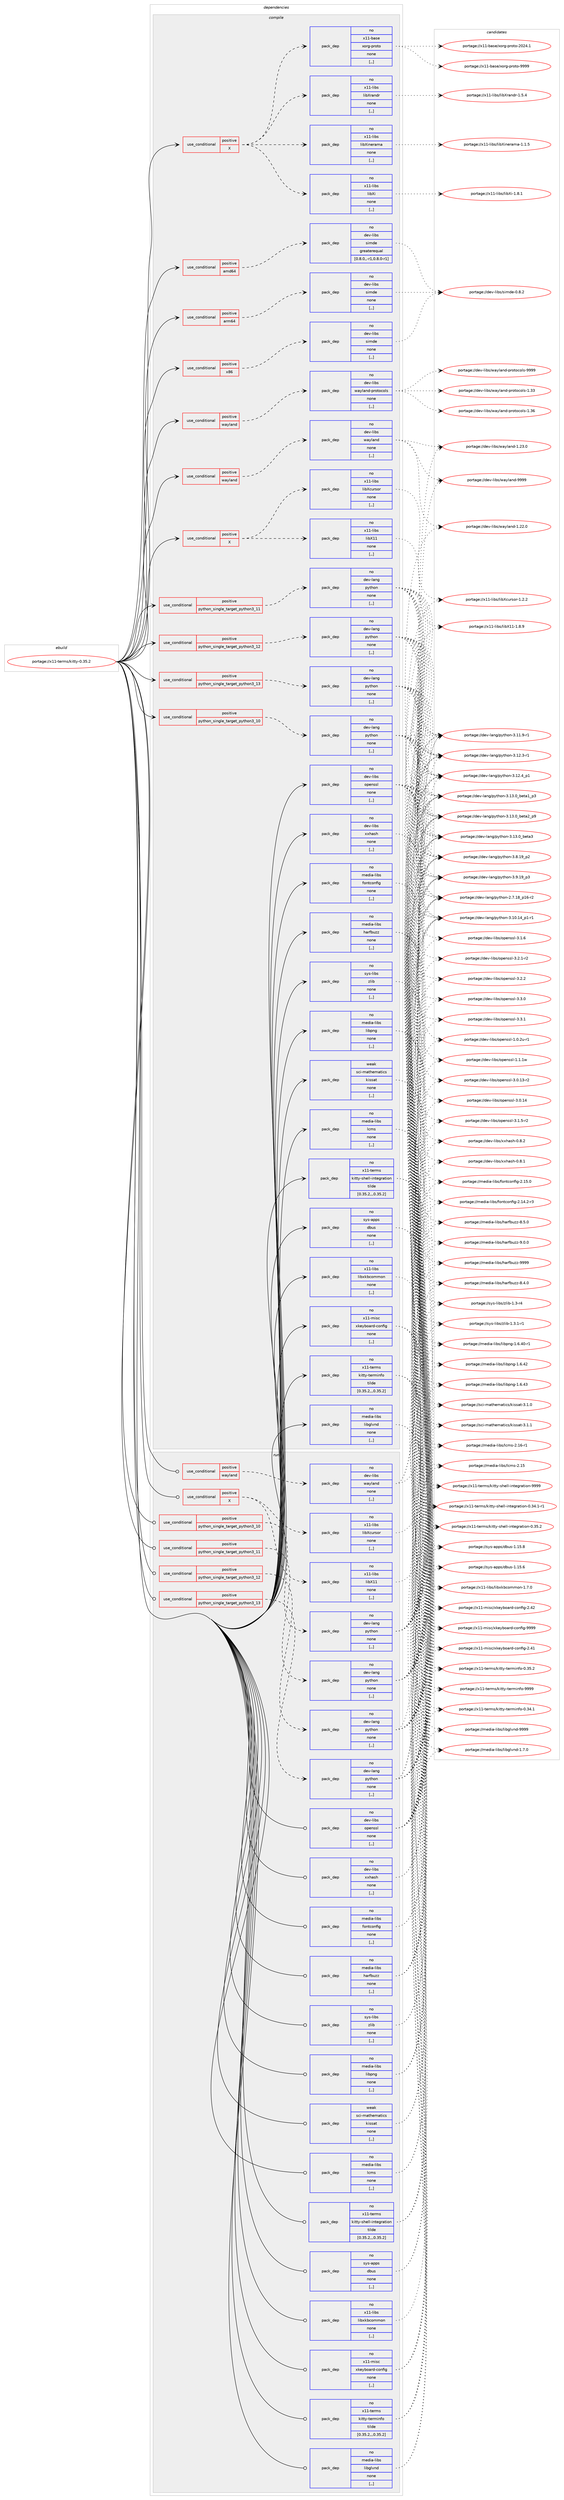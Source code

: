 digraph prolog {

# *************
# Graph options
# *************

newrank=true;
concentrate=true;
compound=true;
graph [rankdir=LR,fontname=Helvetica,fontsize=10,ranksep=1.5];#, ranksep=2.5, nodesep=0.2];
edge  [arrowhead=vee];
node  [fontname=Helvetica,fontsize=10];

# **********
# The ebuild
# **********

subgraph cluster_leftcol {
color=gray;
rank=same;
label=<<i>ebuild</i>>;
id [label="portage://x11-terms/kitty-0.35.2", color=red, width=4, href="../x11-terms/kitty-0.35.2.svg"];
}

# ****************
# The dependencies
# ****************

subgraph cluster_midcol {
color=gray;
label=<<i>dependencies</i>>;
subgraph cluster_compile {
fillcolor="#eeeeee";
style=filled;
label=<<i>compile</i>>;
subgraph cond120263 {
dependency456751 [label=<<TABLE BORDER="0" CELLBORDER="1" CELLSPACING="0" CELLPADDING="4"><TR><TD ROWSPAN="3" CELLPADDING="10">use_conditional</TD></TR><TR><TD>positive</TD></TR><TR><TD>X</TD></TR></TABLE>>, shape=none, color=red];
subgraph pack333150 {
dependency456752 [label=<<TABLE BORDER="0" CELLBORDER="1" CELLSPACING="0" CELLPADDING="4" WIDTH="220"><TR><TD ROWSPAN="6" CELLPADDING="30">pack_dep</TD></TR><TR><TD WIDTH="110">no</TD></TR><TR><TD>x11-base</TD></TR><TR><TD>xorg-proto</TD></TR><TR><TD>none</TD></TR><TR><TD>[,,]</TD></TR></TABLE>>, shape=none, color=blue];
}
dependency456751:e -> dependency456752:w [weight=20,style="dashed",arrowhead="vee"];
subgraph pack333151 {
dependency456753 [label=<<TABLE BORDER="0" CELLBORDER="1" CELLSPACING="0" CELLPADDING="4" WIDTH="220"><TR><TD ROWSPAN="6" CELLPADDING="30">pack_dep</TD></TR><TR><TD WIDTH="110">no</TD></TR><TR><TD>x11-libs</TD></TR><TR><TD>libXi</TD></TR><TR><TD>none</TD></TR><TR><TD>[,,]</TD></TR></TABLE>>, shape=none, color=blue];
}
dependency456751:e -> dependency456753:w [weight=20,style="dashed",arrowhead="vee"];
subgraph pack333152 {
dependency456754 [label=<<TABLE BORDER="0" CELLBORDER="1" CELLSPACING="0" CELLPADDING="4" WIDTH="220"><TR><TD ROWSPAN="6" CELLPADDING="30">pack_dep</TD></TR><TR><TD WIDTH="110">no</TD></TR><TR><TD>x11-libs</TD></TR><TR><TD>libXinerama</TD></TR><TR><TD>none</TD></TR><TR><TD>[,,]</TD></TR></TABLE>>, shape=none, color=blue];
}
dependency456751:e -> dependency456754:w [weight=20,style="dashed",arrowhead="vee"];
subgraph pack333153 {
dependency456755 [label=<<TABLE BORDER="0" CELLBORDER="1" CELLSPACING="0" CELLPADDING="4" WIDTH="220"><TR><TD ROWSPAN="6" CELLPADDING="30">pack_dep</TD></TR><TR><TD WIDTH="110">no</TD></TR><TR><TD>x11-libs</TD></TR><TR><TD>libXrandr</TD></TR><TR><TD>none</TD></TR><TR><TD>[,,]</TD></TR></TABLE>>, shape=none, color=blue];
}
dependency456751:e -> dependency456755:w [weight=20,style="dashed",arrowhead="vee"];
}
id:e -> dependency456751:w [weight=20,style="solid",arrowhead="vee"];
subgraph cond120264 {
dependency456756 [label=<<TABLE BORDER="0" CELLBORDER="1" CELLSPACING="0" CELLPADDING="4"><TR><TD ROWSPAN="3" CELLPADDING="10">use_conditional</TD></TR><TR><TD>positive</TD></TR><TR><TD>X</TD></TR></TABLE>>, shape=none, color=red];
subgraph pack333154 {
dependency456757 [label=<<TABLE BORDER="0" CELLBORDER="1" CELLSPACING="0" CELLPADDING="4" WIDTH="220"><TR><TD ROWSPAN="6" CELLPADDING="30">pack_dep</TD></TR><TR><TD WIDTH="110">no</TD></TR><TR><TD>x11-libs</TD></TR><TR><TD>libX11</TD></TR><TR><TD>none</TD></TR><TR><TD>[,,]</TD></TR></TABLE>>, shape=none, color=blue];
}
dependency456756:e -> dependency456757:w [weight=20,style="dashed",arrowhead="vee"];
subgraph pack333155 {
dependency456758 [label=<<TABLE BORDER="0" CELLBORDER="1" CELLSPACING="0" CELLPADDING="4" WIDTH="220"><TR><TD ROWSPAN="6" CELLPADDING="30">pack_dep</TD></TR><TR><TD WIDTH="110">no</TD></TR><TR><TD>x11-libs</TD></TR><TR><TD>libXcursor</TD></TR><TR><TD>none</TD></TR><TR><TD>[,,]</TD></TR></TABLE>>, shape=none, color=blue];
}
dependency456756:e -> dependency456758:w [weight=20,style="dashed",arrowhead="vee"];
}
id:e -> dependency456756:w [weight=20,style="solid",arrowhead="vee"];
subgraph cond120265 {
dependency456759 [label=<<TABLE BORDER="0" CELLBORDER="1" CELLSPACING="0" CELLPADDING="4"><TR><TD ROWSPAN="3" CELLPADDING="10">use_conditional</TD></TR><TR><TD>positive</TD></TR><TR><TD>amd64</TD></TR></TABLE>>, shape=none, color=red];
subgraph pack333156 {
dependency456760 [label=<<TABLE BORDER="0" CELLBORDER="1" CELLSPACING="0" CELLPADDING="4" WIDTH="220"><TR><TD ROWSPAN="6" CELLPADDING="30">pack_dep</TD></TR><TR><TD WIDTH="110">no</TD></TR><TR><TD>dev-libs</TD></TR><TR><TD>simde</TD></TR><TR><TD>greaterequal</TD></TR><TR><TD>[0.8.0,,-r1,0.8.0-r1]</TD></TR></TABLE>>, shape=none, color=blue];
}
dependency456759:e -> dependency456760:w [weight=20,style="dashed",arrowhead="vee"];
}
id:e -> dependency456759:w [weight=20,style="solid",arrowhead="vee"];
subgraph cond120266 {
dependency456761 [label=<<TABLE BORDER="0" CELLBORDER="1" CELLSPACING="0" CELLPADDING="4"><TR><TD ROWSPAN="3" CELLPADDING="10">use_conditional</TD></TR><TR><TD>positive</TD></TR><TR><TD>arm64</TD></TR></TABLE>>, shape=none, color=red];
subgraph pack333157 {
dependency456762 [label=<<TABLE BORDER="0" CELLBORDER="1" CELLSPACING="0" CELLPADDING="4" WIDTH="220"><TR><TD ROWSPAN="6" CELLPADDING="30">pack_dep</TD></TR><TR><TD WIDTH="110">no</TD></TR><TR><TD>dev-libs</TD></TR><TR><TD>simde</TD></TR><TR><TD>none</TD></TR><TR><TD>[,,]</TD></TR></TABLE>>, shape=none, color=blue];
}
dependency456761:e -> dependency456762:w [weight=20,style="dashed",arrowhead="vee"];
}
id:e -> dependency456761:w [weight=20,style="solid",arrowhead="vee"];
subgraph cond120267 {
dependency456763 [label=<<TABLE BORDER="0" CELLBORDER="1" CELLSPACING="0" CELLPADDING="4"><TR><TD ROWSPAN="3" CELLPADDING="10">use_conditional</TD></TR><TR><TD>positive</TD></TR><TR><TD>python_single_target_python3_10</TD></TR></TABLE>>, shape=none, color=red];
subgraph pack333158 {
dependency456764 [label=<<TABLE BORDER="0" CELLBORDER="1" CELLSPACING="0" CELLPADDING="4" WIDTH="220"><TR><TD ROWSPAN="6" CELLPADDING="30">pack_dep</TD></TR><TR><TD WIDTH="110">no</TD></TR><TR><TD>dev-lang</TD></TR><TR><TD>python</TD></TR><TR><TD>none</TD></TR><TR><TD>[,,]</TD></TR></TABLE>>, shape=none, color=blue];
}
dependency456763:e -> dependency456764:w [weight=20,style="dashed",arrowhead="vee"];
}
id:e -> dependency456763:w [weight=20,style="solid",arrowhead="vee"];
subgraph cond120268 {
dependency456765 [label=<<TABLE BORDER="0" CELLBORDER="1" CELLSPACING="0" CELLPADDING="4"><TR><TD ROWSPAN="3" CELLPADDING="10">use_conditional</TD></TR><TR><TD>positive</TD></TR><TR><TD>python_single_target_python3_11</TD></TR></TABLE>>, shape=none, color=red];
subgraph pack333159 {
dependency456766 [label=<<TABLE BORDER="0" CELLBORDER="1" CELLSPACING="0" CELLPADDING="4" WIDTH="220"><TR><TD ROWSPAN="6" CELLPADDING="30">pack_dep</TD></TR><TR><TD WIDTH="110">no</TD></TR><TR><TD>dev-lang</TD></TR><TR><TD>python</TD></TR><TR><TD>none</TD></TR><TR><TD>[,,]</TD></TR></TABLE>>, shape=none, color=blue];
}
dependency456765:e -> dependency456766:w [weight=20,style="dashed",arrowhead="vee"];
}
id:e -> dependency456765:w [weight=20,style="solid",arrowhead="vee"];
subgraph cond120269 {
dependency456767 [label=<<TABLE BORDER="0" CELLBORDER="1" CELLSPACING="0" CELLPADDING="4"><TR><TD ROWSPAN="3" CELLPADDING="10">use_conditional</TD></TR><TR><TD>positive</TD></TR><TR><TD>python_single_target_python3_12</TD></TR></TABLE>>, shape=none, color=red];
subgraph pack333160 {
dependency456768 [label=<<TABLE BORDER="0" CELLBORDER="1" CELLSPACING="0" CELLPADDING="4" WIDTH="220"><TR><TD ROWSPAN="6" CELLPADDING="30">pack_dep</TD></TR><TR><TD WIDTH="110">no</TD></TR><TR><TD>dev-lang</TD></TR><TR><TD>python</TD></TR><TR><TD>none</TD></TR><TR><TD>[,,]</TD></TR></TABLE>>, shape=none, color=blue];
}
dependency456767:e -> dependency456768:w [weight=20,style="dashed",arrowhead="vee"];
}
id:e -> dependency456767:w [weight=20,style="solid",arrowhead="vee"];
subgraph cond120270 {
dependency456769 [label=<<TABLE BORDER="0" CELLBORDER="1" CELLSPACING="0" CELLPADDING="4"><TR><TD ROWSPAN="3" CELLPADDING="10">use_conditional</TD></TR><TR><TD>positive</TD></TR><TR><TD>python_single_target_python3_13</TD></TR></TABLE>>, shape=none, color=red];
subgraph pack333161 {
dependency456770 [label=<<TABLE BORDER="0" CELLBORDER="1" CELLSPACING="0" CELLPADDING="4" WIDTH="220"><TR><TD ROWSPAN="6" CELLPADDING="30">pack_dep</TD></TR><TR><TD WIDTH="110">no</TD></TR><TR><TD>dev-lang</TD></TR><TR><TD>python</TD></TR><TR><TD>none</TD></TR><TR><TD>[,,]</TD></TR></TABLE>>, shape=none, color=blue];
}
dependency456769:e -> dependency456770:w [weight=20,style="dashed",arrowhead="vee"];
}
id:e -> dependency456769:w [weight=20,style="solid",arrowhead="vee"];
subgraph cond120271 {
dependency456771 [label=<<TABLE BORDER="0" CELLBORDER="1" CELLSPACING="0" CELLPADDING="4"><TR><TD ROWSPAN="3" CELLPADDING="10">use_conditional</TD></TR><TR><TD>positive</TD></TR><TR><TD>wayland</TD></TR></TABLE>>, shape=none, color=red];
subgraph pack333162 {
dependency456772 [label=<<TABLE BORDER="0" CELLBORDER="1" CELLSPACING="0" CELLPADDING="4" WIDTH="220"><TR><TD ROWSPAN="6" CELLPADDING="30">pack_dep</TD></TR><TR><TD WIDTH="110">no</TD></TR><TR><TD>dev-libs</TD></TR><TR><TD>wayland</TD></TR><TR><TD>none</TD></TR><TR><TD>[,,]</TD></TR></TABLE>>, shape=none, color=blue];
}
dependency456771:e -> dependency456772:w [weight=20,style="dashed",arrowhead="vee"];
}
id:e -> dependency456771:w [weight=20,style="solid",arrowhead="vee"];
subgraph cond120272 {
dependency456773 [label=<<TABLE BORDER="0" CELLBORDER="1" CELLSPACING="0" CELLPADDING="4"><TR><TD ROWSPAN="3" CELLPADDING="10">use_conditional</TD></TR><TR><TD>positive</TD></TR><TR><TD>wayland</TD></TR></TABLE>>, shape=none, color=red];
subgraph pack333163 {
dependency456774 [label=<<TABLE BORDER="0" CELLBORDER="1" CELLSPACING="0" CELLPADDING="4" WIDTH="220"><TR><TD ROWSPAN="6" CELLPADDING="30">pack_dep</TD></TR><TR><TD WIDTH="110">no</TD></TR><TR><TD>dev-libs</TD></TR><TR><TD>wayland-protocols</TD></TR><TR><TD>none</TD></TR><TR><TD>[,,]</TD></TR></TABLE>>, shape=none, color=blue];
}
dependency456773:e -> dependency456774:w [weight=20,style="dashed",arrowhead="vee"];
}
id:e -> dependency456773:w [weight=20,style="solid",arrowhead="vee"];
subgraph cond120273 {
dependency456775 [label=<<TABLE BORDER="0" CELLBORDER="1" CELLSPACING="0" CELLPADDING="4"><TR><TD ROWSPAN="3" CELLPADDING="10">use_conditional</TD></TR><TR><TD>positive</TD></TR><TR><TD>x86</TD></TR></TABLE>>, shape=none, color=red];
subgraph pack333164 {
dependency456776 [label=<<TABLE BORDER="0" CELLBORDER="1" CELLSPACING="0" CELLPADDING="4" WIDTH="220"><TR><TD ROWSPAN="6" CELLPADDING="30">pack_dep</TD></TR><TR><TD WIDTH="110">no</TD></TR><TR><TD>dev-libs</TD></TR><TR><TD>simde</TD></TR><TR><TD>none</TD></TR><TR><TD>[,,]</TD></TR></TABLE>>, shape=none, color=blue];
}
dependency456775:e -> dependency456776:w [weight=20,style="dashed",arrowhead="vee"];
}
id:e -> dependency456775:w [weight=20,style="solid",arrowhead="vee"];
subgraph pack333165 {
dependency456777 [label=<<TABLE BORDER="0" CELLBORDER="1" CELLSPACING="0" CELLPADDING="4" WIDTH="220"><TR><TD ROWSPAN="6" CELLPADDING="30">pack_dep</TD></TR><TR><TD WIDTH="110">no</TD></TR><TR><TD>dev-libs</TD></TR><TR><TD>openssl</TD></TR><TR><TD>none</TD></TR><TR><TD>[,,]</TD></TR></TABLE>>, shape=none, color=blue];
}
id:e -> dependency456777:w [weight=20,style="solid",arrowhead="vee"];
subgraph pack333166 {
dependency456778 [label=<<TABLE BORDER="0" CELLBORDER="1" CELLSPACING="0" CELLPADDING="4" WIDTH="220"><TR><TD ROWSPAN="6" CELLPADDING="30">pack_dep</TD></TR><TR><TD WIDTH="110">no</TD></TR><TR><TD>dev-libs</TD></TR><TR><TD>xxhash</TD></TR><TR><TD>none</TD></TR><TR><TD>[,,]</TD></TR></TABLE>>, shape=none, color=blue];
}
id:e -> dependency456778:w [weight=20,style="solid",arrowhead="vee"];
subgraph pack333167 {
dependency456779 [label=<<TABLE BORDER="0" CELLBORDER="1" CELLSPACING="0" CELLPADDING="4" WIDTH="220"><TR><TD ROWSPAN="6" CELLPADDING="30">pack_dep</TD></TR><TR><TD WIDTH="110">no</TD></TR><TR><TD>media-libs</TD></TR><TR><TD>fontconfig</TD></TR><TR><TD>none</TD></TR><TR><TD>[,,]</TD></TR></TABLE>>, shape=none, color=blue];
}
id:e -> dependency456779:w [weight=20,style="solid",arrowhead="vee"];
subgraph pack333168 {
dependency456780 [label=<<TABLE BORDER="0" CELLBORDER="1" CELLSPACING="0" CELLPADDING="4" WIDTH="220"><TR><TD ROWSPAN="6" CELLPADDING="30">pack_dep</TD></TR><TR><TD WIDTH="110">no</TD></TR><TR><TD>media-libs</TD></TR><TR><TD>harfbuzz</TD></TR><TR><TD>none</TD></TR><TR><TD>[,,]</TD></TR></TABLE>>, shape=none, color=blue];
}
id:e -> dependency456780:w [weight=20,style="solid",arrowhead="vee"];
subgraph pack333169 {
dependency456781 [label=<<TABLE BORDER="0" CELLBORDER="1" CELLSPACING="0" CELLPADDING="4" WIDTH="220"><TR><TD ROWSPAN="6" CELLPADDING="30">pack_dep</TD></TR><TR><TD WIDTH="110">no</TD></TR><TR><TD>media-libs</TD></TR><TR><TD>lcms</TD></TR><TR><TD>none</TD></TR><TR><TD>[,,]</TD></TR></TABLE>>, shape=none, color=blue];
}
id:e -> dependency456781:w [weight=20,style="solid",arrowhead="vee"];
subgraph pack333170 {
dependency456782 [label=<<TABLE BORDER="0" CELLBORDER="1" CELLSPACING="0" CELLPADDING="4" WIDTH="220"><TR><TD ROWSPAN="6" CELLPADDING="30">pack_dep</TD></TR><TR><TD WIDTH="110">no</TD></TR><TR><TD>media-libs</TD></TR><TR><TD>libglvnd</TD></TR><TR><TD>none</TD></TR><TR><TD>[,,]</TD></TR></TABLE>>, shape=none, color=blue];
}
id:e -> dependency456782:w [weight=20,style="solid",arrowhead="vee"];
subgraph pack333171 {
dependency456783 [label=<<TABLE BORDER="0" CELLBORDER="1" CELLSPACING="0" CELLPADDING="4" WIDTH="220"><TR><TD ROWSPAN="6" CELLPADDING="30">pack_dep</TD></TR><TR><TD WIDTH="110">no</TD></TR><TR><TD>media-libs</TD></TR><TR><TD>libpng</TD></TR><TR><TD>none</TD></TR><TR><TD>[,,]</TD></TR></TABLE>>, shape=none, color=blue];
}
id:e -> dependency456783:w [weight=20,style="solid",arrowhead="vee"];
subgraph pack333172 {
dependency456784 [label=<<TABLE BORDER="0" CELLBORDER="1" CELLSPACING="0" CELLPADDING="4" WIDTH="220"><TR><TD ROWSPAN="6" CELLPADDING="30">pack_dep</TD></TR><TR><TD WIDTH="110">no</TD></TR><TR><TD>sys-apps</TD></TR><TR><TD>dbus</TD></TR><TR><TD>none</TD></TR><TR><TD>[,,]</TD></TR></TABLE>>, shape=none, color=blue];
}
id:e -> dependency456784:w [weight=20,style="solid",arrowhead="vee"];
subgraph pack333173 {
dependency456785 [label=<<TABLE BORDER="0" CELLBORDER="1" CELLSPACING="0" CELLPADDING="4" WIDTH="220"><TR><TD ROWSPAN="6" CELLPADDING="30">pack_dep</TD></TR><TR><TD WIDTH="110">no</TD></TR><TR><TD>sys-libs</TD></TR><TR><TD>zlib</TD></TR><TR><TD>none</TD></TR><TR><TD>[,,]</TD></TR></TABLE>>, shape=none, color=blue];
}
id:e -> dependency456785:w [weight=20,style="solid",arrowhead="vee"];
subgraph pack333174 {
dependency456786 [label=<<TABLE BORDER="0" CELLBORDER="1" CELLSPACING="0" CELLPADDING="4" WIDTH="220"><TR><TD ROWSPAN="6" CELLPADDING="30">pack_dep</TD></TR><TR><TD WIDTH="110">no</TD></TR><TR><TD>x11-libs</TD></TR><TR><TD>libxkbcommon</TD></TR><TR><TD>none</TD></TR><TR><TD>[,,]</TD></TR></TABLE>>, shape=none, color=blue];
}
id:e -> dependency456786:w [weight=20,style="solid",arrowhead="vee"];
subgraph pack333175 {
dependency456787 [label=<<TABLE BORDER="0" CELLBORDER="1" CELLSPACING="0" CELLPADDING="4" WIDTH="220"><TR><TD ROWSPAN="6" CELLPADDING="30">pack_dep</TD></TR><TR><TD WIDTH="110">no</TD></TR><TR><TD>x11-misc</TD></TR><TR><TD>xkeyboard-config</TD></TR><TR><TD>none</TD></TR><TR><TD>[,,]</TD></TR></TABLE>>, shape=none, color=blue];
}
id:e -> dependency456787:w [weight=20,style="solid",arrowhead="vee"];
subgraph pack333176 {
dependency456788 [label=<<TABLE BORDER="0" CELLBORDER="1" CELLSPACING="0" CELLPADDING="4" WIDTH="220"><TR><TD ROWSPAN="6" CELLPADDING="30">pack_dep</TD></TR><TR><TD WIDTH="110">no</TD></TR><TR><TD>x11-terms</TD></TR><TR><TD>kitty-shell-integration</TD></TR><TR><TD>tilde</TD></TR><TR><TD>[0.35.2,,,0.35.2]</TD></TR></TABLE>>, shape=none, color=blue];
}
id:e -> dependency456788:w [weight=20,style="solid",arrowhead="vee"];
subgraph pack333177 {
dependency456789 [label=<<TABLE BORDER="0" CELLBORDER="1" CELLSPACING="0" CELLPADDING="4" WIDTH="220"><TR><TD ROWSPAN="6" CELLPADDING="30">pack_dep</TD></TR><TR><TD WIDTH="110">no</TD></TR><TR><TD>x11-terms</TD></TR><TR><TD>kitty-terminfo</TD></TR><TR><TD>tilde</TD></TR><TR><TD>[0.35.2,,,0.35.2]</TD></TR></TABLE>>, shape=none, color=blue];
}
id:e -> dependency456789:w [weight=20,style="solid",arrowhead="vee"];
subgraph pack333178 {
dependency456790 [label=<<TABLE BORDER="0" CELLBORDER="1" CELLSPACING="0" CELLPADDING="4" WIDTH="220"><TR><TD ROWSPAN="6" CELLPADDING="30">pack_dep</TD></TR><TR><TD WIDTH="110">weak</TD></TR><TR><TD>sci-mathematics</TD></TR><TR><TD>kissat</TD></TR><TR><TD>none</TD></TR><TR><TD>[,,]</TD></TR></TABLE>>, shape=none, color=blue];
}
id:e -> dependency456790:w [weight=20,style="solid",arrowhead="vee"];
}
subgraph cluster_compileandrun {
fillcolor="#eeeeee";
style=filled;
label=<<i>compile and run</i>>;
}
subgraph cluster_run {
fillcolor="#eeeeee";
style=filled;
label=<<i>run</i>>;
subgraph cond120274 {
dependency456791 [label=<<TABLE BORDER="0" CELLBORDER="1" CELLSPACING="0" CELLPADDING="4"><TR><TD ROWSPAN="3" CELLPADDING="10">use_conditional</TD></TR><TR><TD>positive</TD></TR><TR><TD>X</TD></TR></TABLE>>, shape=none, color=red];
subgraph pack333179 {
dependency456792 [label=<<TABLE BORDER="0" CELLBORDER="1" CELLSPACING="0" CELLPADDING="4" WIDTH="220"><TR><TD ROWSPAN="6" CELLPADDING="30">pack_dep</TD></TR><TR><TD WIDTH="110">no</TD></TR><TR><TD>x11-libs</TD></TR><TR><TD>libX11</TD></TR><TR><TD>none</TD></TR><TR><TD>[,,]</TD></TR></TABLE>>, shape=none, color=blue];
}
dependency456791:e -> dependency456792:w [weight=20,style="dashed",arrowhead="vee"];
subgraph pack333180 {
dependency456793 [label=<<TABLE BORDER="0" CELLBORDER="1" CELLSPACING="0" CELLPADDING="4" WIDTH="220"><TR><TD ROWSPAN="6" CELLPADDING="30">pack_dep</TD></TR><TR><TD WIDTH="110">no</TD></TR><TR><TD>x11-libs</TD></TR><TR><TD>libXcursor</TD></TR><TR><TD>none</TD></TR><TR><TD>[,,]</TD></TR></TABLE>>, shape=none, color=blue];
}
dependency456791:e -> dependency456793:w [weight=20,style="dashed",arrowhead="vee"];
}
id:e -> dependency456791:w [weight=20,style="solid",arrowhead="odot"];
subgraph cond120275 {
dependency456794 [label=<<TABLE BORDER="0" CELLBORDER="1" CELLSPACING="0" CELLPADDING="4"><TR><TD ROWSPAN="3" CELLPADDING="10">use_conditional</TD></TR><TR><TD>positive</TD></TR><TR><TD>python_single_target_python3_10</TD></TR></TABLE>>, shape=none, color=red];
subgraph pack333181 {
dependency456795 [label=<<TABLE BORDER="0" CELLBORDER="1" CELLSPACING="0" CELLPADDING="4" WIDTH="220"><TR><TD ROWSPAN="6" CELLPADDING="30">pack_dep</TD></TR><TR><TD WIDTH="110">no</TD></TR><TR><TD>dev-lang</TD></TR><TR><TD>python</TD></TR><TR><TD>none</TD></TR><TR><TD>[,,]</TD></TR></TABLE>>, shape=none, color=blue];
}
dependency456794:e -> dependency456795:w [weight=20,style="dashed",arrowhead="vee"];
}
id:e -> dependency456794:w [weight=20,style="solid",arrowhead="odot"];
subgraph cond120276 {
dependency456796 [label=<<TABLE BORDER="0" CELLBORDER="1" CELLSPACING="0" CELLPADDING="4"><TR><TD ROWSPAN="3" CELLPADDING="10">use_conditional</TD></TR><TR><TD>positive</TD></TR><TR><TD>python_single_target_python3_11</TD></TR></TABLE>>, shape=none, color=red];
subgraph pack333182 {
dependency456797 [label=<<TABLE BORDER="0" CELLBORDER="1" CELLSPACING="0" CELLPADDING="4" WIDTH="220"><TR><TD ROWSPAN="6" CELLPADDING="30">pack_dep</TD></TR><TR><TD WIDTH="110">no</TD></TR><TR><TD>dev-lang</TD></TR><TR><TD>python</TD></TR><TR><TD>none</TD></TR><TR><TD>[,,]</TD></TR></TABLE>>, shape=none, color=blue];
}
dependency456796:e -> dependency456797:w [weight=20,style="dashed",arrowhead="vee"];
}
id:e -> dependency456796:w [weight=20,style="solid",arrowhead="odot"];
subgraph cond120277 {
dependency456798 [label=<<TABLE BORDER="0" CELLBORDER="1" CELLSPACING="0" CELLPADDING="4"><TR><TD ROWSPAN="3" CELLPADDING="10">use_conditional</TD></TR><TR><TD>positive</TD></TR><TR><TD>python_single_target_python3_12</TD></TR></TABLE>>, shape=none, color=red];
subgraph pack333183 {
dependency456799 [label=<<TABLE BORDER="0" CELLBORDER="1" CELLSPACING="0" CELLPADDING="4" WIDTH="220"><TR><TD ROWSPAN="6" CELLPADDING="30">pack_dep</TD></TR><TR><TD WIDTH="110">no</TD></TR><TR><TD>dev-lang</TD></TR><TR><TD>python</TD></TR><TR><TD>none</TD></TR><TR><TD>[,,]</TD></TR></TABLE>>, shape=none, color=blue];
}
dependency456798:e -> dependency456799:w [weight=20,style="dashed",arrowhead="vee"];
}
id:e -> dependency456798:w [weight=20,style="solid",arrowhead="odot"];
subgraph cond120278 {
dependency456800 [label=<<TABLE BORDER="0" CELLBORDER="1" CELLSPACING="0" CELLPADDING="4"><TR><TD ROWSPAN="3" CELLPADDING="10">use_conditional</TD></TR><TR><TD>positive</TD></TR><TR><TD>python_single_target_python3_13</TD></TR></TABLE>>, shape=none, color=red];
subgraph pack333184 {
dependency456801 [label=<<TABLE BORDER="0" CELLBORDER="1" CELLSPACING="0" CELLPADDING="4" WIDTH="220"><TR><TD ROWSPAN="6" CELLPADDING="30">pack_dep</TD></TR><TR><TD WIDTH="110">no</TD></TR><TR><TD>dev-lang</TD></TR><TR><TD>python</TD></TR><TR><TD>none</TD></TR><TR><TD>[,,]</TD></TR></TABLE>>, shape=none, color=blue];
}
dependency456800:e -> dependency456801:w [weight=20,style="dashed",arrowhead="vee"];
}
id:e -> dependency456800:w [weight=20,style="solid",arrowhead="odot"];
subgraph cond120279 {
dependency456802 [label=<<TABLE BORDER="0" CELLBORDER="1" CELLSPACING="0" CELLPADDING="4"><TR><TD ROWSPAN="3" CELLPADDING="10">use_conditional</TD></TR><TR><TD>positive</TD></TR><TR><TD>wayland</TD></TR></TABLE>>, shape=none, color=red];
subgraph pack333185 {
dependency456803 [label=<<TABLE BORDER="0" CELLBORDER="1" CELLSPACING="0" CELLPADDING="4" WIDTH="220"><TR><TD ROWSPAN="6" CELLPADDING="30">pack_dep</TD></TR><TR><TD WIDTH="110">no</TD></TR><TR><TD>dev-libs</TD></TR><TR><TD>wayland</TD></TR><TR><TD>none</TD></TR><TR><TD>[,,]</TD></TR></TABLE>>, shape=none, color=blue];
}
dependency456802:e -> dependency456803:w [weight=20,style="dashed",arrowhead="vee"];
}
id:e -> dependency456802:w [weight=20,style="solid",arrowhead="odot"];
subgraph pack333186 {
dependency456804 [label=<<TABLE BORDER="0" CELLBORDER="1" CELLSPACING="0" CELLPADDING="4" WIDTH="220"><TR><TD ROWSPAN="6" CELLPADDING="30">pack_dep</TD></TR><TR><TD WIDTH="110">no</TD></TR><TR><TD>dev-libs</TD></TR><TR><TD>openssl</TD></TR><TR><TD>none</TD></TR><TR><TD>[,,]</TD></TR></TABLE>>, shape=none, color=blue];
}
id:e -> dependency456804:w [weight=20,style="solid",arrowhead="odot"];
subgraph pack333187 {
dependency456805 [label=<<TABLE BORDER="0" CELLBORDER="1" CELLSPACING="0" CELLPADDING="4" WIDTH="220"><TR><TD ROWSPAN="6" CELLPADDING="30">pack_dep</TD></TR><TR><TD WIDTH="110">no</TD></TR><TR><TD>dev-libs</TD></TR><TR><TD>xxhash</TD></TR><TR><TD>none</TD></TR><TR><TD>[,,]</TD></TR></TABLE>>, shape=none, color=blue];
}
id:e -> dependency456805:w [weight=20,style="solid",arrowhead="odot"];
subgraph pack333188 {
dependency456806 [label=<<TABLE BORDER="0" CELLBORDER="1" CELLSPACING="0" CELLPADDING="4" WIDTH="220"><TR><TD ROWSPAN="6" CELLPADDING="30">pack_dep</TD></TR><TR><TD WIDTH="110">no</TD></TR><TR><TD>media-libs</TD></TR><TR><TD>fontconfig</TD></TR><TR><TD>none</TD></TR><TR><TD>[,,]</TD></TR></TABLE>>, shape=none, color=blue];
}
id:e -> dependency456806:w [weight=20,style="solid",arrowhead="odot"];
subgraph pack333189 {
dependency456807 [label=<<TABLE BORDER="0" CELLBORDER="1" CELLSPACING="0" CELLPADDING="4" WIDTH="220"><TR><TD ROWSPAN="6" CELLPADDING="30">pack_dep</TD></TR><TR><TD WIDTH="110">no</TD></TR><TR><TD>media-libs</TD></TR><TR><TD>harfbuzz</TD></TR><TR><TD>none</TD></TR><TR><TD>[,,]</TD></TR></TABLE>>, shape=none, color=blue];
}
id:e -> dependency456807:w [weight=20,style="solid",arrowhead="odot"];
subgraph pack333190 {
dependency456808 [label=<<TABLE BORDER="0" CELLBORDER="1" CELLSPACING="0" CELLPADDING="4" WIDTH="220"><TR><TD ROWSPAN="6" CELLPADDING="30">pack_dep</TD></TR><TR><TD WIDTH="110">no</TD></TR><TR><TD>media-libs</TD></TR><TR><TD>lcms</TD></TR><TR><TD>none</TD></TR><TR><TD>[,,]</TD></TR></TABLE>>, shape=none, color=blue];
}
id:e -> dependency456808:w [weight=20,style="solid",arrowhead="odot"];
subgraph pack333191 {
dependency456809 [label=<<TABLE BORDER="0" CELLBORDER="1" CELLSPACING="0" CELLPADDING="4" WIDTH="220"><TR><TD ROWSPAN="6" CELLPADDING="30">pack_dep</TD></TR><TR><TD WIDTH="110">no</TD></TR><TR><TD>media-libs</TD></TR><TR><TD>libglvnd</TD></TR><TR><TD>none</TD></TR><TR><TD>[,,]</TD></TR></TABLE>>, shape=none, color=blue];
}
id:e -> dependency456809:w [weight=20,style="solid",arrowhead="odot"];
subgraph pack333192 {
dependency456810 [label=<<TABLE BORDER="0" CELLBORDER="1" CELLSPACING="0" CELLPADDING="4" WIDTH="220"><TR><TD ROWSPAN="6" CELLPADDING="30">pack_dep</TD></TR><TR><TD WIDTH="110">no</TD></TR><TR><TD>media-libs</TD></TR><TR><TD>libpng</TD></TR><TR><TD>none</TD></TR><TR><TD>[,,]</TD></TR></TABLE>>, shape=none, color=blue];
}
id:e -> dependency456810:w [weight=20,style="solid",arrowhead="odot"];
subgraph pack333193 {
dependency456811 [label=<<TABLE BORDER="0" CELLBORDER="1" CELLSPACING="0" CELLPADDING="4" WIDTH="220"><TR><TD ROWSPAN="6" CELLPADDING="30">pack_dep</TD></TR><TR><TD WIDTH="110">no</TD></TR><TR><TD>sys-apps</TD></TR><TR><TD>dbus</TD></TR><TR><TD>none</TD></TR><TR><TD>[,,]</TD></TR></TABLE>>, shape=none, color=blue];
}
id:e -> dependency456811:w [weight=20,style="solid",arrowhead="odot"];
subgraph pack333194 {
dependency456812 [label=<<TABLE BORDER="0" CELLBORDER="1" CELLSPACING="0" CELLPADDING="4" WIDTH="220"><TR><TD ROWSPAN="6" CELLPADDING="30">pack_dep</TD></TR><TR><TD WIDTH="110">no</TD></TR><TR><TD>sys-libs</TD></TR><TR><TD>zlib</TD></TR><TR><TD>none</TD></TR><TR><TD>[,,]</TD></TR></TABLE>>, shape=none, color=blue];
}
id:e -> dependency456812:w [weight=20,style="solid",arrowhead="odot"];
subgraph pack333195 {
dependency456813 [label=<<TABLE BORDER="0" CELLBORDER="1" CELLSPACING="0" CELLPADDING="4" WIDTH="220"><TR><TD ROWSPAN="6" CELLPADDING="30">pack_dep</TD></TR><TR><TD WIDTH="110">no</TD></TR><TR><TD>x11-libs</TD></TR><TR><TD>libxkbcommon</TD></TR><TR><TD>none</TD></TR><TR><TD>[,,]</TD></TR></TABLE>>, shape=none, color=blue];
}
id:e -> dependency456813:w [weight=20,style="solid",arrowhead="odot"];
subgraph pack333196 {
dependency456814 [label=<<TABLE BORDER="0" CELLBORDER="1" CELLSPACING="0" CELLPADDING="4" WIDTH="220"><TR><TD ROWSPAN="6" CELLPADDING="30">pack_dep</TD></TR><TR><TD WIDTH="110">no</TD></TR><TR><TD>x11-misc</TD></TR><TR><TD>xkeyboard-config</TD></TR><TR><TD>none</TD></TR><TR><TD>[,,]</TD></TR></TABLE>>, shape=none, color=blue];
}
id:e -> dependency456814:w [weight=20,style="solid",arrowhead="odot"];
subgraph pack333197 {
dependency456815 [label=<<TABLE BORDER="0" CELLBORDER="1" CELLSPACING="0" CELLPADDING="4" WIDTH="220"><TR><TD ROWSPAN="6" CELLPADDING="30">pack_dep</TD></TR><TR><TD WIDTH="110">no</TD></TR><TR><TD>x11-terms</TD></TR><TR><TD>kitty-shell-integration</TD></TR><TR><TD>tilde</TD></TR><TR><TD>[0.35.2,,,0.35.2]</TD></TR></TABLE>>, shape=none, color=blue];
}
id:e -> dependency456815:w [weight=20,style="solid",arrowhead="odot"];
subgraph pack333198 {
dependency456816 [label=<<TABLE BORDER="0" CELLBORDER="1" CELLSPACING="0" CELLPADDING="4" WIDTH="220"><TR><TD ROWSPAN="6" CELLPADDING="30">pack_dep</TD></TR><TR><TD WIDTH="110">no</TD></TR><TR><TD>x11-terms</TD></TR><TR><TD>kitty-terminfo</TD></TR><TR><TD>tilde</TD></TR><TR><TD>[0.35.2,,,0.35.2]</TD></TR></TABLE>>, shape=none, color=blue];
}
id:e -> dependency456816:w [weight=20,style="solid",arrowhead="odot"];
subgraph pack333199 {
dependency456817 [label=<<TABLE BORDER="0" CELLBORDER="1" CELLSPACING="0" CELLPADDING="4" WIDTH="220"><TR><TD ROWSPAN="6" CELLPADDING="30">pack_dep</TD></TR><TR><TD WIDTH="110">weak</TD></TR><TR><TD>sci-mathematics</TD></TR><TR><TD>kissat</TD></TR><TR><TD>none</TD></TR><TR><TD>[,,]</TD></TR></TABLE>>, shape=none, color=blue];
}
id:e -> dependency456817:w [weight=20,style="solid",arrowhead="odot"];
}
}

# **************
# The candidates
# **************

subgraph cluster_choices {
rank=same;
color=gray;
label=<<i>candidates</i>>;

subgraph choice333150 {
color=black;
nodesep=1;
choice1204949459897115101471201111141034511211411111611145504850524649 [label="portage://x11-base/xorg-proto-2024.1", color=red, width=4,href="../x11-base/xorg-proto-2024.1.svg"];
choice120494945989711510147120111114103451121141111161114557575757 [label="portage://x11-base/xorg-proto-9999", color=red, width=4,href="../x11-base/xorg-proto-9999.svg"];
dependency456752:e -> choice1204949459897115101471201111141034511211411111611145504850524649:w [style=dotted,weight="100"];
dependency456752:e -> choice120494945989711510147120111114103451121141111161114557575757:w [style=dotted,weight="100"];
}
subgraph choice333151 {
color=black;
nodesep=1;
choice12049494510810598115471081059888105454946564649 [label="portage://x11-libs/libXi-1.8.1", color=red, width=4,href="../x11-libs/libXi-1.8.1.svg"];
dependency456753:e -> choice12049494510810598115471081059888105454946564649:w [style=dotted,weight="100"];
}
subgraph choice333152 {
color=black;
nodesep=1;
choice120494945108105981154710810598881051101011149710997454946494653 [label="portage://x11-libs/libXinerama-1.1.5", color=red, width=4,href="../x11-libs/libXinerama-1.1.5.svg"];
dependency456754:e -> choice120494945108105981154710810598881051101011149710997454946494653:w [style=dotted,weight="100"];
}
subgraph choice333153 {
color=black;
nodesep=1;
choice1204949451081059811547108105988811497110100114454946534652 [label="portage://x11-libs/libXrandr-1.5.4", color=red, width=4,href="../x11-libs/libXrandr-1.5.4.svg"];
dependency456755:e -> choice1204949451081059811547108105988811497110100114454946534652:w [style=dotted,weight="100"];
}
subgraph choice333154 {
color=black;
nodesep=1;
choice120494945108105981154710810598884949454946564657 [label="portage://x11-libs/libX11-1.8.9", color=red, width=4,href="../x11-libs/libX11-1.8.9.svg"];
dependency456757:e -> choice120494945108105981154710810598884949454946564657:w [style=dotted,weight="100"];
}
subgraph choice333155 {
color=black;
nodesep=1;
choice1204949451081059811547108105988899117114115111114454946504650 [label="portage://x11-libs/libXcursor-1.2.2", color=red, width=4,href="../x11-libs/libXcursor-1.2.2.svg"];
dependency456758:e -> choice1204949451081059811547108105988899117114115111114454946504650:w [style=dotted,weight="100"];
}
subgraph choice333156 {
color=black;
nodesep=1;
choice100101118451081059811547115105109100101454846564650 [label="portage://dev-libs/simde-0.8.2", color=red, width=4,href="../dev-libs/simde-0.8.2.svg"];
dependency456760:e -> choice100101118451081059811547115105109100101454846564650:w [style=dotted,weight="100"];
}
subgraph choice333157 {
color=black;
nodesep=1;
choice100101118451081059811547115105109100101454846564650 [label="portage://dev-libs/simde-0.8.2", color=red, width=4,href="../dev-libs/simde-0.8.2.svg"];
dependency456762:e -> choice100101118451081059811547115105109100101454846564650:w [style=dotted,weight="100"];
}
subgraph choice333158 {
color=black;
nodesep=1;
choice100101118451089711010347112121116104111110455046554649569511249544511450 [label="portage://dev-lang/python-2.7.18_p16-r2", color=red, width=4,href="../dev-lang/python-2.7.18_p16-r2.svg"];
choice100101118451089711010347112121116104111110455146494846495295112494511449 [label="portage://dev-lang/python-3.10.14_p1-r1", color=red, width=4,href="../dev-lang/python-3.10.14_p1-r1.svg"];
choice100101118451089711010347112121116104111110455146494946574511449 [label="portage://dev-lang/python-3.11.9-r1", color=red, width=4,href="../dev-lang/python-3.11.9-r1.svg"];
choice100101118451089711010347112121116104111110455146495046514511449 [label="portage://dev-lang/python-3.12.3-r1", color=red, width=4,href="../dev-lang/python-3.12.3-r1.svg"];
choice100101118451089711010347112121116104111110455146495046529511249 [label="portage://dev-lang/python-3.12.4_p1", color=red, width=4,href="../dev-lang/python-3.12.4_p1.svg"];
choice10010111845108971101034711212111610411111045514649514648959810111697499511251 [label="portage://dev-lang/python-3.13.0_beta1_p3", color=red, width=4,href="../dev-lang/python-3.13.0_beta1_p3.svg"];
choice10010111845108971101034711212111610411111045514649514648959810111697509511257 [label="portage://dev-lang/python-3.13.0_beta2_p9", color=red, width=4,href="../dev-lang/python-3.13.0_beta2_p9.svg"];
choice1001011184510897110103471121211161041111104551464951464895981011169751 [label="portage://dev-lang/python-3.13.0_beta3", color=red, width=4,href="../dev-lang/python-3.13.0_beta3.svg"];
choice100101118451089711010347112121116104111110455146564649579511250 [label="portage://dev-lang/python-3.8.19_p2", color=red, width=4,href="../dev-lang/python-3.8.19_p2.svg"];
choice100101118451089711010347112121116104111110455146574649579511251 [label="portage://dev-lang/python-3.9.19_p3", color=red, width=4,href="../dev-lang/python-3.9.19_p3.svg"];
dependency456764:e -> choice100101118451089711010347112121116104111110455046554649569511249544511450:w [style=dotted,weight="100"];
dependency456764:e -> choice100101118451089711010347112121116104111110455146494846495295112494511449:w [style=dotted,weight="100"];
dependency456764:e -> choice100101118451089711010347112121116104111110455146494946574511449:w [style=dotted,weight="100"];
dependency456764:e -> choice100101118451089711010347112121116104111110455146495046514511449:w [style=dotted,weight="100"];
dependency456764:e -> choice100101118451089711010347112121116104111110455146495046529511249:w [style=dotted,weight="100"];
dependency456764:e -> choice10010111845108971101034711212111610411111045514649514648959810111697499511251:w [style=dotted,weight="100"];
dependency456764:e -> choice10010111845108971101034711212111610411111045514649514648959810111697509511257:w [style=dotted,weight="100"];
dependency456764:e -> choice1001011184510897110103471121211161041111104551464951464895981011169751:w [style=dotted,weight="100"];
dependency456764:e -> choice100101118451089711010347112121116104111110455146564649579511250:w [style=dotted,weight="100"];
dependency456764:e -> choice100101118451089711010347112121116104111110455146574649579511251:w [style=dotted,weight="100"];
}
subgraph choice333159 {
color=black;
nodesep=1;
choice100101118451089711010347112121116104111110455046554649569511249544511450 [label="portage://dev-lang/python-2.7.18_p16-r2", color=red, width=4,href="../dev-lang/python-2.7.18_p16-r2.svg"];
choice100101118451089711010347112121116104111110455146494846495295112494511449 [label="portage://dev-lang/python-3.10.14_p1-r1", color=red, width=4,href="../dev-lang/python-3.10.14_p1-r1.svg"];
choice100101118451089711010347112121116104111110455146494946574511449 [label="portage://dev-lang/python-3.11.9-r1", color=red, width=4,href="../dev-lang/python-3.11.9-r1.svg"];
choice100101118451089711010347112121116104111110455146495046514511449 [label="portage://dev-lang/python-3.12.3-r1", color=red, width=4,href="../dev-lang/python-3.12.3-r1.svg"];
choice100101118451089711010347112121116104111110455146495046529511249 [label="portage://dev-lang/python-3.12.4_p1", color=red, width=4,href="../dev-lang/python-3.12.4_p1.svg"];
choice10010111845108971101034711212111610411111045514649514648959810111697499511251 [label="portage://dev-lang/python-3.13.0_beta1_p3", color=red, width=4,href="../dev-lang/python-3.13.0_beta1_p3.svg"];
choice10010111845108971101034711212111610411111045514649514648959810111697509511257 [label="portage://dev-lang/python-3.13.0_beta2_p9", color=red, width=4,href="../dev-lang/python-3.13.0_beta2_p9.svg"];
choice1001011184510897110103471121211161041111104551464951464895981011169751 [label="portage://dev-lang/python-3.13.0_beta3", color=red, width=4,href="../dev-lang/python-3.13.0_beta3.svg"];
choice100101118451089711010347112121116104111110455146564649579511250 [label="portage://dev-lang/python-3.8.19_p2", color=red, width=4,href="../dev-lang/python-3.8.19_p2.svg"];
choice100101118451089711010347112121116104111110455146574649579511251 [label="portage://dev-lang/python-3.9.19_p3", color=red, width=4,href="../dev-lang/python-3.9.19_p3.svg"];
dependency456766:e -> choice100101118451089711010347112121116104111110455046554649569511249544511450:w [style=dotted,weight="100"];
dependency456766:e -> choice100101118451089711010347112121116104111110455146494846495295112494511449:w [style=dotted,weight="100"];
dependency456766:e -> choice100101118451089711010347112121116104111110455146494946574511449:w [style=dotted,weight="100"];
dependency456766:e -> choice100101118451089711010347112121116104111110455146495046514511449:w [style=dotted,weight="100"];
dependency456766:e -> choice100101118451089711010347112121116104111110455146495046529511249:w [style=dotted,weight="100"];
dependency456766:e -> choice10010111845108971101034711212111610411111045514649514648959810111697499511251:w [style=dotted,weight="100"];
dependency456766:e -> choice10010111845108971101034711212111610411111045514649514648959810111697509511257:w [style=dotted,weight="100"];
dependency456766:e -> choice1001011184510897110103471121211161041111104551464951464895981011169751:w [style=dotted,weight="100"];
dependency456766:e -> choice100101118451089711010347112121116104111110455146564649579511250:w [style=dotted,weight="100"];
dependency456766:e -> choice100101118451089711010347112121116104111110455146574649579511251:w [style=dotted,weight="100"];
}
subgraph choice333160 {
color=black;
nodesep=1;
choice100101118451089711010347112121116104111110455046554649569511249544511450 [label="portage://dev-lang/python-2.7.18_p16-r2", color=red, width=4,href="../dev-lang/python-2.7.18_p16-r2.svg"];
choice100101118451089711010347112121116104111110455146494846495295112494511449 [label="portage://dev-lang/python-3.10.14_p1-r1", color=red, width=4,href="../dev-lang/python-3.10.14_p1-r1.svg"];
choice100101118451089711010347112121116104111110455146494946574511449 [label="portage://dev-lang/python-3.11.9-r1", color=red, width=4,href="../dev-lang/python-3.11.9-r1.svg"];
choice100101118451089711010347112121116104111110455146495046514511449 [label="portage://dev-lang/python-3.12.3-r1", color=red, width=4,href="../dev-lang/python-3.12.3-r1.svg"];
choice100101118451089711010347112121116104111110455146495046529511249 [label="portage://dev-lang/python-3.12.4_p1", color=red, width=4,href="../dev-lang/python-3.12.4_p1.svg"];
choice10010111845108971101034711212111610411111045514649514648959810111697499511251 [label="portage://dev-lang/python-3.13.0_beta1_p3", color=red, width=4,href="../dev-lang/python-3.13.0_beta1_p3.svg"];
choice10010111845108971101034711212111610411111045514649514648959810111697509511257 [label="portage://dev-lang/python-3.13.0_beta2_p9", color=red, width=4,href="../dev-lang/python-3.13.0_beta2_p9.svg"];
choice1001011184510897110103471121211161041111104551464951464895981011169751 [label="portage://dev-lang/python-3.13.0_beta3", color=red, width=4,href="../dev-lang/python-3.13.0_beta3.svg"];
choice100101118451089711010347112121116104111110455146564649579511250 [label="portage://dev-lang/python-3.8.19_p2", color=red, width=4,href="../dev-lang/python-3.8.19_p2.svg"];
choice100101118451089711010347112121116104111110455146574649579511251 [label="portage://dev-lang/python-3.9.19_p3", color=red, width=4,href="../dev-lang/python-3.9.19_p3.svg"];
dependency456768:e -> choice100101118451089711010347112121116104111110455046554649569511249544511450:w [style=dotted,weight="100"];
dependency456768:e -> choice100101118451089711010347112121116104111110455146494846495295112494511449:w [style=dotted,weight="100"];
dependency456768:e -> choice100101118451089711010347112121116104111110455146494946574511449:w [style=dotted,weight="100"];
dependency456768:e -> choice100101118451089711010347112121116104111110455146495046514511449:w [style=dotted,weight="100"];
dependency456768:e -> choice100101118451089711010347112121116104111110455146495046529511249:w [style=dotted,weight="100"];
dependency456768:e -> choice10010111845108971101034711212111610411111045514649514648959810111697499511251:w [style=dotted,weight="100"];
dependency456768:e -> choice10010111845108971101034711212111610411111045514649514648959810111697509511257:w [style=dotted,weight="100"];
dependency456768:e -> choice1001011184510897110103471121211161041111104551464951464895981011169751:w [style=dotted,weight="100"];
dependency456768:e -> choice100101118451089711010347112121116104111110455146564649579511250:w [style=dotted,weight="100"];
dependency456768:e -> choice100101118451089711010347112121116104111110455146574649579511251:w [style=dotted,weight="100"];
}
subgraph choice333161 {
color=black;
nodesep=1;
choice100101118451089711010347112121116104111110455046554649569511249544511450 [label="portage://dev-lang/python-2.7.18_p16-r2", color=red, width=4,href="../dev-lang/python-2.7.18_p16-r2.svg"];
choice100101118451089711010347112121116104111110455146494846495295112494511449 [label="portage://dev-lang/python-3.10.14_p1-r1", color=red, width=4,href="../dev-lang/python-3.10.14_p1-r1.svg"];
choice100101118451089711010347112121116104111110455146494946574511449 [label="portage://dev-lang/python-3.11.9-r1", color=red, width=4,href="../dev-lang/python-3.11.9-r1.svg"];
choice100101118451089711010347112121116104111110455146495046514511449 [label="portage://dev-lang/python-3.12.3-r1", color=red, width=4,href="../dev-lang/python-3.12.3-r1.svg"];
choice100101118451089711010347112121116104111110455146495046529511249 [label="portage://dev-lang/python-3.12.4_p1", color=red, width=4,href="../dev-lang/python-3.12.4_p1.svg"];
choice10010111845108971101034711212111610411111045514649514648959810111697499511251 [label="portage://dev-lang/python-3.13.0_beta1_p3", color=red, width=4,href="../dev-lang/python-3.13.0_beta1_p3.svg"];
choice10010111845108971101034711212111610411111045514649514648959810111697509511257 [label="portage://dev-lang/python-3.13.0_beta2_p9", color=red, width=4,href="../dev-lang/python-3.13.0_beta2_p9.svg"];
choice1001011184510897110103471121211161041111104551464951464895981011169751 [label="portage://dev-lang/python-3.13.0_beta3", color=red, width=4,href="../dev-lang/python-3.13.0_beta3.svg"];
choice100101118451089711010347112121116104111110455146564649579511250 [label="portage://dev-lang/python-3.8.19_p2", color=red, width=4,href="../dev-lang/python-3.8.19_p2.svg"];
choice100101118451089711010347112121116104111110455146574649579511251 [label="portage://dev-lang/python-3.9.19_p3", color=red, width=4,href="../dev-lang/python-3.9.19_p3.svg"];
dependency456770:e -> choice100101118451089711010347112121116104111110455046554649569511249544511450:w [style=dotted,weight="100"];
dependency456770:e -> choice100101118451089711010347112121116104111110455146494846495295112494511449:w [style=dotted,weight="100"];
dependency456770:e -> choice100101118451089711010347112121116104111110455146494946574511449:w [style=dotted,weight="100"];
dependency456770:e -> choice100101118451089711010347112121116104111110455146495046514511449:w [style=dotted,weight="100"];
dependency456770:e -> choice100101118451089711010347112121116104111110455146495046529511249:w [style=dotted,weight="100"];
dependency456770:e -> choice10010111845108971101034711212111610411111045514649514648959810111697499511251:w [style=dotted,weight="100"];
dependency456770:e -> choice10010111845108971101034711212111610411111045514649514648959810111697509511257:w [style=dotted,weight="100"];
dependency456770:e -> choice1001011184510897110103471121211161041111104551464951464895981011169751:w [style=dotted,weight="100"];
dependency456770:e -> choice100101118451089711010347112121116104111110455146564649579511250:w [style=dotted,weight="100"];
dependency456770:e -> choice100101118451089711010347112121116104111110455146574649579511251:w [style=dotted,weight="100"];
}
subgraph choice333162 {
color=black;
nodesep=1;
choice100101118451081059811547119971211089711010045494650504648 [label="portage://dev-libs/wayland-1.22.0", color=red, width=4,href="../dev-libs/wayland-1.22.0.svg"];
choice100101118451081059811547119971211089711010045494650514648 [label="portage://dev-libs/wayland-1.23.0", color=red, width=4,href="../dev-libs/wayland-1.23.0.svg"];
choice10010111845108105981154711997121108971101004557575757 [label="portage://dev-libs/wayland-9999", color=red, width=4,href="../dev-libs/wayland-9999.svg"];
dependency456772:e -> choice100101118451081059811547119971211089711010045494650504648:w [style=dotted,weight="100"];
dependency456772:e -> choice100101118451081059811547119971211089711010045494650514648:w [style=dotted,weight="100"];
dependency456772:e -> choice10010111845108105981154711997121108971101004557575757:w [style=dotted,weight="100"];
}
subgraph choice333163 {
color=black;
nodesep=1;
choice100101118451081059811547119971211089711010045112114111116111991111081154549465151 [label="portage://dev-libs/wayland-protocols-1.33", color=red, width=4,href="../dev-libs/wayland-protocols-1.33.svg"];
choice100101118451081059811547119971211089711010045112114111116111991111081154549465154 [label="portage://dev-libs/wayland-protocols-1.36", color=red, width=4,href="../dev-libs/wayland-protocols-1.36.svg"];
choice100101118451081059811547119971211089711010045112114111116111991111081154557575757 [label="portage://dev-libs/wayland-protocols-9999", color=red, width=4,href="../dev-libs/wayland-protocols-9999.svg"];
dependency456774:e -> choice100101118451081059811547119971211089711010045112114111116111991111081154549465151:w [style=dotted,weight="100"];
dependency456774:e -> choice100101118451081059811547119971211089711010045112114111116111991111081154549465154:w [style=dotted,weight="100"];
dependency456774:e -> choice100101118451081059811547119971211089711010045112114111116111991111081154557575757:w [style=dotted,weight="100"];
}
subgraph choice333164 {
color=black;
nodesep=1;
choice100101118451081059811547115105109100101454846564650 [label="portage://dev-libs/simde-0.8.2", color=red, width=4,href="../dev-libs/simde-0.8.2.svg"];
dependency456776:e -> choice100101118451081059811547115105109100101454846564650:w [style=dotted,weight="100"];
}
subgraph choice333165 {
color=black;
nodesep=1;
choice1001011184510810598115471111121011101151151084549464846501174511449 [label="portage://dev-libs/openssl-1.0.2u-r1", color=red, width=4,href="../dev-libs/openssl-1.0.2u-r1.svg"];
choice100101118451081059811547111112101110115115108454946494649119 [label="portage://dev-libs/openssl-1.1.1w", color=red, width=4,href="../dev-libs/openssl-1.1.1w.svg"];
choice100101118451081059811547111112101110115115108455146484649514511450 [label="portage://dev-libs/openssl-3.0.13-r2", color=red, width=4,href="../dev-libs/openssl-3.0.13-r2.svg"];
choice10010111845108105981154711111210111011511510845514648464952 [label="portage://dev-libs/openssl-3.0.14", color=red, width=4,href="../dev-libs/openssl-3.0.14.svg"];
choice1001011184510810598115471111121011101151151084551464946534511450 [label="portage://dev-libs/openssl-3.1.5-r2", color=red, width=4,href="../dev-libs/openssl-3.1.5-r2.svg"];
choice100101118451081059811547111112101110115115108455146494654 [label="portage://dev-libs/openssl-3.1.6", color=red, width=4,href="../dev-libs/openssl-3.1.6.svg"];
choice1001011184510810598115471111121011101151151084551465046494511450 [label="portage://dev-libs/openssl-3.2.1-r2", color=red, width=4,href="../dev-libs/openssl-3.2.1-r2.svg"];
choice100101118451081059811547111112101110115115108455146504650 [label="portage://dev-libs/openssl-3.2.2", color=red, width=4,href="../dev-libs/openssl-3.2.2.svg"];
choice100101118451081059811547111112101110115115108455146514648 [label="portage://dev-libs/openssl-3.3.0", color=red, width=4,href="../dev-libs/openssl-3.3.0.svg"];
choice100101118451081059811547111112101110115115108455146514649 [label="portage://dev-libs/openssl-3.3.1", color=red, width=4,href="../dev-libs/openssl-3.3.1.svg"];
dependency456777:e -> choice1001011184510810598115471111121011101151151084549464846501174511449:w [style=dotted,weight="100"];
dependency456777:e -> choice100101118451081059811547111112101110115115108454946494649119:w [style=dotted,weight="100"];
dependency456777:e -> choice100101118451081059811547111112101110115115108455146484649514511450:w [style=dotted,weight="100"];
dependency456777:e -> choice10010111845108105981154711111210111011511510845514648464952:w [style=dotted,weight="100"];
dependency456777:e -> choice1001011184510810598115471111121011101151151084551464946534511450:w [style=dotted,weight="100"];
dependency456777:e -> choice100101118451081059811547111112101110115115108455146494654:w [style=dotted,weight="100"];
dependency456777:e -> choice1001011184510810598115471111121011101151151084551465046494511450:w [style=dotted,weight="100"];
dependency456777:e -> choice100101118451081059811547111112101110115115108455146504650:w [style=dotted,weight="100"];
dependency456777:e -> choice100101118451081059811547111112101110115115108455146514648:w [style=dotted,weight="100"];
dependency456777:e -> choice100101118451081059811547111112101110115115108455146514649:w [style=dotted,weight="100"];
}
subgraph choice333166 {
color=black;
nodesep=1;
choice10010111845108105981154712012010497115104454846564649 [label="portage://dev-libs/xxhash-0.8.1", color=red, width=4,href="../dev-libs/xxhash-0.8.1.svg"];
choice10010111845108105981154712012010497115104454846564650 [label="portage://dev-libs/xxhash-0.8.2", color=red, width=4,href="../dev-libs/xxhash-0.8.2.svg"];
dependency456778:e -> choice10010111845108105981154712012010497115104454846564649:w [style=dotted,weight="100"];
dependency456778:e -> choice10010111845108105981154712012010497115104454846564650:w [style=dotted,weight="100"];
}
subgraph choice333167 {
color=black;
nodesep=1;
choice1091011001059745108105981154710211111011699111110102105103455046495246504511451 [label="portage://media-libs/fontconfig-2.14.2-r3", color=red, width=4,href="../media-libs/fontconfig-2.14.2-r3.svg"];
choice109101100105974510810598115471021111101169911111010210510345504649534648 [label="portage://media-libs/fontconfig-2.15.0", color=red, width=4,href="../media-libs/fontconfig-2.15.0.svg"];
dependency456779:e -> choice1091011001059745108105981154710211111011699111110102105103455046495246504511451:w [style=dotted,weight="100"];
dependency456779:e -> choice109101100105974510810598115471021111101169911111010210510345504649534648:w [style=dotted,weight="100"];
}
subgraph choice333168 {
color=black;
nodesep=1;
choice109101100105974510810598115471049711410298117122122455646524648 [label="portage://media-libs/harfbuzz-8.4.0", color=red, width=4,href="../media-libs/harfbuzz-8.4.0.svg"];
choice109101100105974510810598115471049711410298117122122455646534648 [label="portage://media-libs/harfbuzz-8.5.0", color=red, width=4,href="../media-libs/harfbuzz-8.5.0.svg"];
choice109101100105974510810598115471049711410298117122122455746484648 [label="portage://media-libs/harfbuzz-9.0.0", color=red, width=4,href="../media-libs/harfbuzz-9.0.0.svg"];
choice1091011001059745108105981154710497114102981171221224557575757 [label="portage://media-libs/harfbuzz-9999", color=red, width=4,href="../media-libs/harfbuzz-9999.svg"];
dependency456780:e -> choice109101100105974510810598115471049711410298117122122455646524648:w [style=dotted,weight="100"];
dependency456780:e -> choice109101100105974510810598115471049711410298117122122455646534648:w [style=dotted,weight="100"];
dependency456780:e -> choice109101100105974510810598115471049711410298117122122455746484648:w [style=dotted,weight="100"];
dependency456780:e -> choice1091011001059745108105981154710497114102981171221224557575757:w [style=dotted,weight="100"];
}
subgraph choice333169 {
color=black;
nodesep=1;
choice10910110010597451081059811547108991091154550464953 [label="portage://media-libs/lcms-2.15", color=red, width=4,href="../media-libs/lcms-2.15.svg"];
choice109101100105974510810598115471089910911545504649544511449 [label="portage://media-libs/lcms-2.16-r1", color=red, width=4,href="../media-libs/lcms-2.16-r1.svg"];
dependency456781:e -> choice10910110010597451081059811547108991091154550464953:w [style=dotted,weight="100"];
dependency456781:e -> choice109101100105974510810598115471089910911545504649544511449:w [style=dotted,weight="100"];
}
subgraph choice333170 {
color=black;
nodesep=1;
choice1091011001059745108105981154710810598103108118110100454946554648 [label="portage://media-libs/libglvnd-1.7.0", color=red, width=4,href="../media-libs/libglvnd-1.7.0.svg"];
choice10910110010597451081059811547108105981031081181101004557575757 [label="portage://media-libs/libglvnd-9999", color=red, width=4,href="../media-libs/libglvnd-9999.svg"];
dependency456782:e -> choice1091011001059745108105981154710810598103108118110100454946554648:w [style=dotted,weight="100"];
dependency456782:e -> choice10910110010597451081059811547108105981031081181101004557575757:w [style=dotted,weight="100"];
}
subgraph choice333171 {
color=black;
nodesep=1;
choice1091011001059745108105981154710810598112110103454946544652484511449 [label="portage://media-libs/libpng-1.6.40-r1", color=red, width=4,href="../media-libs/libpng-1.6.40-r1.svg"];
choice109101100105974510810598115471081059811211010345494654465250 [label="portage://media-libs/libpng-1.6.42", color=red, width=4,href="../media-libs/libpng-1.6.42.svg"];
choice109101100105974510810598115471081059811211010345494654465251 [label="portage://media-libs/libpng-1.6.43", color=red, width=4,href="../media-libs/libpng-1.6.43.svg"];
dependency456783:e -> choice1091011001059745108105981154710810598112110103454946544652484511449:w [style=dotted,weight="100"];
dependency456783:e -> choice109101100105974510810598115471081059811211010345494654465250:w [style=dotted,weight="100"];
dependency456783:e -> choice109101100105974510810598115471081059811211010345494654465251:w [style=dotted,weight="100"];
}
subgraph choice333172 {
color=black;
nodesep=1;
choice1151211154597112112115471009811711545494649534654 [label="portage://sys-apps/dbus-1.15.6", color=red, width=4,href="../sys-apps/dbus-1.15.6.svg"];
choice1151211154597112112115471009811711545494649534656 [label="portage://sys-apps/dbus-1.15.8", color=red, width=4,href="../sys-apps/dbus-1.15.8.svg"];
dependency456784:e -> choice1151211154597112112115471009811711545494649534654:w [style=dotted,weight="100"];
dependency456784:e -> choice1151211154597112112115471009811711545494649534656:w [style=dotted,weight="100"];
}
subgraph choice333173 {
color=black;
nodesep=1;
choice11512111545108105981154712210810598454946514511452 [label="portage://sys-libs/zlib-1.3-r4", color=red, width=4,href="../sys-libs/zlib-1.3-r4.svg"];
choice115121115451081059811547122108105984549465146494511449 [label="portage://sys-libs/zlib-1.3.1-r1", color=red, width=4,href="../sys-libs/zlib-1.3.1-r1.svg"];
dependency456785:e -> choice11512111545108105981154712210810598454946514511452:w [style=dotted,weight="100"];
dependency456785:e -> choice115121115451081059811547122108105984549465146494511449:w [style=dotted,weight="100"];
}
subgraph choice333174 {
color=black;
nodesep=1;
choice1204949451081059811547108105981201079899111109109111110454946554648 [label="portage://x11-libs/libxkbcommon-1.7.0", color=red, width=4,href="../x11-libs/libxkbcommon-1.7.0.svg"];
dependency456786:e -> choice1204949451081059811547108105981201079899111109109111110454946554648:w [style=dotted,weight="100"];
}
subgraph choice333175 {
color=black;
nodesep=1;
choice1204949451091051159947120107101121981119711410045991111101021051034550465249 [label="portage://x11-misc/xkeyboard-config-2.41", color=red, width=4,href="../x11-misc/xkeyboard-config-2.41.svg"];
choice1204949451091051159947120107101121981119711410045991111101021051034550465250 [label="portage://x11-misc/xkeyboard-config-2.42", color=red, width=4,href="../x11-misc/xkeyboard-config-2.42.svg"];
choice1204949451091051159947120107101121981119711410045991111101021051034557575757 [label="portage://x11-misc/xkeyboard-config-9999", color=red, width=4,href="../x11-misc/xkeyboard-config-9999.svg"];
dependency456787:e -> choice1204949451091051159947120107101121981119711410045991111101021051034550465249:w [style=dotted,weight="100"];
dependency456787:e -> choice1204949451091051159947120107101121981119711410045991111101021051034550465250:w [style=dotted,weight="100"];
dependency456787:e -> choice1204949451091051159947120107101121981119711410045991111101021051034557575757:w [style=dotted,weight="100"];
}
subgraph choice333176 {
color=black;
nodesep=1;
choice12049494511610111410911547107105116116121451151041011081084510511011610110311497116105111110454846515246494511449 [label="portage://x11-terms/kitty-shell-integration-0.34.1-r1", color=red, width=4,href="../x11-terms/kitty-shell-integration-0.34.1-r1.svg"];
choice1204949451161011141091154710710511611612145115104101108108451051101161011031149711610511111045484651534650 [label="portage://x11-terms/kitty-shell-integration-0.35.2", color=red, width=4,href="../x11-terms/kitty-shell-integration-0.35.2.svg"];
choice120494945116101114109115471071051161161214511510410110810845105110116101103114971161051111104557575757 [label="portage://x11-terms/kitty-shell-integration-9999", color=red, width=4,href="../x11-terms/kitty-shell-integration-9999.svg"];
dependency456788:e -> choice12049494511610111410911547107105116116121451151041011081084510511011610110311497116105111110454846515246494511449:w [style=dotted,weight="100"];
dependency456788:e -> choice1204949451161011141091154710710511611612145115104101108108451051101161011031149711610511111045484651534650:w [style=dotted,weight="100"];
dependency456788:e -> choice120494945116101114109115471071051161161214511510410110810845105110116101103114971161051111104557575757:w [style=dotted,weight="100"];
}
subgraph choice333177 {
color=black;
nodesep=1;
choice120494945116101114109115471071051161161214511610111410910511010211145484651524649 [label="portage://x11-terms/kitty-terminfo-0.34.1", color=red, width=4,href="../x11-terms/kitty-terminfo-0.34.1.svg"];
choice120494945116101114109115471071051161161214511610111410910511010211145484651534650 [label="portage://x11-terms/kitty-terminfo-0.35.2", color=red, width=4,href="../x11-terms/kitty-terminfo-0.35.2.svg"];
choice12049494511610111410911547107105116116121451161011141091051101021114557575757 [label="portage://x11-terms/kitty-terminfo-9999", color=red, width=4,href="../x11-terms/kitty-terminfo-9999.svg"];
dependency456789:e -> choice120494945116101114109115471071051161161214511610111410910511010211145484651524649:w [style=dotted,weight="100"];
dependency456789:e -> choice120494945116101114109115471071051161161214511610111410910511010211145484651534650:w [style=dotted,weight="100"];
dependency456789:e -> choice12049494511610111410911547107105116116121451161011141091051101021114557575757:w [style=dotted,weight="100"];
}
subgraph choice333178 {
color=black;
nodesep=1;
choice11599105451099711610410110997116105991154710710511511597116455146494648 [label="portage://sci-mathematics/kissat-3.1.0", color=red, width=4,href="../sci-mathematics/kissat-3.1.0.svg"];
choice11599105451099711610410110997116105991154710710511511597116455146494649 [label="portage://sci-mathematics/kissat-3.1.1", color=red, width=4,href="../sci-mathematics/kissat-3.1.1.svg"];
dependency456790:e -> choice11599105451099711610410110997116105991154710710511511597116455146494648:w [style=dotted,weight="100"];
dependency456790:e -> choice11599105451099711610410110997116105991154710710511511597116455146494649:w [style=dotted,weight="100"];
}
subgraph choice333179 {
color=black;
nodesep=1;
choice120494945108105981154710810598884949454946564657 [label="portage://x11-libs/libX11-1.8.9", color=red, width=4,href="../x11-libs/libX11-1.8.9.svg"];
dependency456792:e -> choice120494945108105981154710810598884949454946564657:w [style=dotted,weight="100"];
}
subgraph choice333180 {
color=black;
nodesep=1;
choice1204949451081059811547108105988899117114115111114454946504650 [label="portage://x11-libs/libXcursor-1.2.2", color=red, width=4,href="../x11-libs/libXcursor-1.2.2.svg"];
dependency456793:e -> choice1204949451081059811547108105988899117114115111114454946504650:w [style=dotted,weight="100"];
}
subgraph choice333181 {
color=black;
nodesep=1;
choice100101118451089711010347112121116104111110455046554649569511249544511450 [label="portage://dev-lang/python-2.7.18_p16-r2", color=red, width=4,href="../dev-lang/python-2.7.18_p16-r2.svg"];
choice100101118451089711010347112121116104111110455146494846495295112494511449 [label="portage://dev-lang/python-3.10.14_p1-r1", color=red, width=4,href="../dev-lang/python-3.10.14_p1-r1.svg"];
choice100101118451089711010347112121116104111110455146494946574511449 [label="portage://dev-lang/python-3.11.9-r1", color=red, width=4,href="../dev-lang/python-3.11.9-r1.svg"];
choice100101118451089711010347112121116104111110455146495046514511449 [label="portage://dev-lang/python-3.12.3-r1", color=red, width=4,href="../dev-lang/python-3.12.3-r1.svg"];
choice100101118451089711010347112121116104111110455146495046529511249 [label="portage://dev-lang/python-3.12.4_p1", color=red, width=4,href="../dev-lang/python-3.12.4_p1.svg"];
choice10010111845108971101034711212111610411111045514649514648959810111697499511251 [label="portage://dev-lang/python-3.13.0_beta1_p3", color=red, width=4,href="../dev-lang/python-3.13.0_beta1_p3.svg"];
choice10010111845108971101034711212111610411111045514649514648959810111697509511257 [label="portage://dev-lang/python-3.13.0_beta2_p9", color=red, width=4,href="../dev-lang/python-3.13.0_beta2_p9.svg"];
choice1001011184510897110103471121211161041111104551464951464895981011169751 [label="portage://dev-lang/python-3.13.0_beta3", color=red, width=4,href="../dev-lang/python-3.13.0_beta3.svg"];
choice100101118451089711010347112121116104111110455146564649579511250 [label="portage://dev-lang/python-3.8.19_p2", color=red, width=4,href="../dev-lang/python-3.8.19_p2.svg"];
choice100101118451089711010347112121116104111110455146574649579511251 [label="portage://dev-lang/python-3.9.19_p3", color=red, width=4,href="../dev-lang/python-3.9.19_p3.svg"];
dependency456795:e -> choice100101118451089711010347112121116104111110455046554649569511249544511450:w [style=dotted,weight="100"];
dependency456795:e -> choice100101118451089711010347112121116104111110455146494846495295112494511449:w [style=dotted,weight="100"];
dependency456795:e -> choice100101118451089711010347112121116104111110455146494946574511449:w [style=dotted,weight="100"];
dependency456795:e -> choice100101118451089711010347112121116104111110455146495046514511449:w [style=dotted,weight="100"];
dependency456795:e -> choice100101118451089711010347112121116104111110455146495046529511249:w [style=dotted,weight="100"];
dependency456795:e -> choice10010111845108971101034711212111610411111045514649514648959810111697499511251:w [style=dotted,weight="100"];
dependency456795:e -> choice10010111845108971101034711212111610411111045514649514648959810111697509511257:w [style=dotted,weight="100"];
dependency456795:e -> choice1001011184510897110103471121211161041111104551464951464895981011169751:w [style=dotted,weight="100"];
dependency456795:e -> choice100101118451089711010347112121116104111110455146564649579511250:w [style=dotted,weight="100"];
dependency456795:e -> choice100101118451089711010347112121116104111110455146574649579511251:w [style=dotted,weight="100"];
}
subgraph choice333182 {
color=black;
nodesep=1;
choice100101118451089711010347112121116104111110455046554649569511249544511450 [label="portage://dev-lang/python-2.7.18_p16-r2", color=red, width=4,href="../dev-lang/python-2.7.18_p16-r2.svg"];
choice100101118451089711010347112121116104111110455146494846495295112494511449 [label="portage://dev-lang/python-3.10.14_p1-r1", color=red, width=4,href="../dev-lang/python-3.10.14_p1-r1.svg"];
choice100101118451089711010347112121116104111110455146494946574511449 [label="portage://dev-lang/python-3.11.9-r1", color=red, width=4,href="../dev-lang/python-3.11.9-r1.svg"];
choice100101118451089711010347112121116104111110455146495046514511449 [label="portage://dev-lang/python-3.12.3-r1", color=red, width=4,href="../dev-lang/python-3.12.3-r1.svg"];
choice100101118451089711010347112121116104111110455146495046529511249 [label="portage://dev-lang/python-3.12.4_p1", color=red, width=4,href="../dev-lang/python-3.12.4_p1.svg"];
choice10010111845108971101034711212111610411111045514649514648959810111697499511251 [label="portage://dev-lang/python-3.13.0_beta1_p3", color=red, width=4,href="../dev-lang/python-3.13.0_beta1_p3.svg"];
choice10010111845108971101034711212111610411111045514649514648959810111697509511257 [label="portage://dev-lang/python-3.13.0_beta2_p9", color=red, width=4,href="../dev-lang/python-3.13.0_beta2_p9.svg"];
choice1001011184510897110103471121211161041111104551464951464895981011169751 [label="portage://dev-lang/python-3.13.0_beta3", color=red, width=4,href="../dev-lang/python-3.13.0_beta3.svg"];
choice100101118451089711010347112121116104111110455146564649579511250 [label="portage://dev-lang/python-3.8.19_p2", color=red, width=4,href="../dev-lang/python-3.8.19_p2.svg"];
choice100101118451089711010347112121116104111110455146574649579511251 [label="portage://dev-lang/python-3.9.19_p3", color=red, width=4,href="../dev-lang/python-3.9.19_p3.svg"];
dependency456797:e -> choice100101118451089711010347112121116104111110455046554649569511249544511450:w [style=dotted,weight="100"];
dependency456797:e -> choice100101118451089711010347112121116104111110455146494846495295112494511449:w [style=dotted,weight="100"];
dependency456797:e -> choice100101118451089711010347112121116104111110455146494946574511449:w [style=dotted,weight="100"];
dependency456797:e -> choice100101118451089711010347112121116104111110455146495046514511449:w [style=dotted,weight="100"];
dependency456797:e -> choice100101118451089711010347112121116104111110455146495046529511249:w [style=dotted,weight="100"];
dependency456797:e -> choice10010111845108971101034711212111610411111045514649514648959810111697499511251:w [style=dotted,weight="100"];
dependency456797:e -> choice10010111845108971101034711212111610411111045514649514648959810111697509511257:w [style=dotted,weight="100"];
dependency456797:e -> choice1001011184510897110103471121211161041111104551464951464895981011169751:w [style=dotted,weight="100"];
dependency456797:e -> choice100101118451089711010347112121116104111110455146564649579511250:w [style=dotted,weight="100"];
dependency456797:e -> choice100101118451089711010347112121116104111110455146574649579511251:w [style=dotted,weight="100"];
}
subgraph choice333183 {
color=black;
nodesep=1;
choice100101118451089711010347112121116104111110455046554649569511249544511450 [label="portage://dev-lang/python-2.7.18_p16-r2", color=red, width=4,href="../dev-lang/python-2.7.18_p16-r2.svg"];
choice100101118451089711010347112121116104111110455146494846495295112494511449 [label="portage://dev-lang/python-3.10.14_p1-r1", color=red, width=4,href="../dev-lang/python-3.10.14_p1-r1.svg"];
choice100101118451089711010347112121116104111110455146494946574511449 [label="portage://dev-lang/python-3.11.9-r1", color=red, width=4,href="../dev-lang/python-3.11.9-r1.svg"];
choice100101118451089711010347112121116104111110455146495046514511449 [label="portage://dev-lang/python-3.12.3-r1", color=red, width=4,href="../dev-lang/python-3.12.3-r1.svg"];
choice100101118451089711010347112121116104111110455146495046529511249 [label="portage://dev-lang/python-3.12.4_p1", color=red, width=4,href="../dev-lang/python-3.12.4_p1.svg"];
choice10010111845108971101034711212111610411111045514649514648959810111697499511251 [label="portage://dev-lang/python-3.13.0_beta1_p3", color=red, width=4,href="../dev-lang/python-3.13.0_beta1_p3.svg"];
choice10010111845108971101034711212111610411111045514649514648959810111697509511257 [label="portage://dev-lang/python-3.13.0_beta2_p9", color=red, width=4,href="../dev-lang/python-3.13.0_beta2_p9.svg"];
choice1001011184510897110103471121211161041111104551464951464895981011169751 [label="portage://dev-lang/python-3.13.0_beta3", color=red, width=4,href="../dev-lang/python-3.13.0_beta3.svg"];
choice100101118451089711010347112121116104111110455146564649579511250 [label="portage://dev-lang/python-3.8.19_p2", color=red, width=4,href="../dev-lang/python-3.8.19_p2.svg"];
choice100101118451089711010347112121116104111110455146574649579511251 [label="portage://dev-lang/python-3.9.19_p3", color=red, width=4,href="../dev-lang/python-3.9.19_p3.svg"];
dependency456799:e -> choice100101118451089711010347112121116104111110455046554649569511249544511450:w [style=dotted,weight="100"];
dependency456799:e -> choice100101118451089711010347112121116104111110455146494846495295112494511449:w [style=dotted,weight="100"];
dependency456799:e -> choice100101118451089711010347112121116104111110455146494946574511449:w [style=dotted,weight="100"];
dependency456799:e -> choice100101118451089711010347112121116104111110455146495046514511449:w [style=dotted,weight="100"];
dependency456799:e -> choice100101118451089711010347112121116104111110455146495046529511249:w [style=dotted,weight="100"];
dependency456799:e -> choice10010111845108971101034711212111610411111045514649514648959810111697499511251:w [style=dotted,weight="100"];
dependency456799:e -> choice10010111845108971101034711212111610411111045514649514648959810111697509511257:w [style=dotted,weight="100"];
dependency456799:e -> choice1001011184510897110103471121211161041111104551464951464895981011169751:w [style=dotted,weight="100"];
dependency456799:e -> choice100101118451089711010347112121116104111110455146564649579511250:w [style=dotted,weight="100"];
dependency456799:e -> choice100101118451089711010347112121116104111110455146574649579511251:w [style=dotted,weight="100"];
}
subgraph choice333184 {
color=black;
nodesep=1;
choice100101118451089711010347112121116104111110455046554649569511249544511450 [label="portage://dev-lang/python-2.7.18_p16-r2", color=red, width=4,href="../dev-lang/python-2.7.18_p16-r2.svg"];
choice100101118451089711010347112121116104111110455146494846495295112494511449 [label="portage://dev-lang/python-3.10.14_p1-r1", color=red, width=4,href="../dev-lang/python-3.10.14_p1-r1.svg"];
choice100101118451089711010347112121116104111110455146494946574511449 [label="portage://dev-lang/python-3.11.9-r1", color=red, width=4,href="../dev-lang/python-3.11.9-r1.svg"];
choice100101118451089711010347112121116104111110455146495046514511449 [label="portage://dev-lang/python-3.12.3-r1", color=red, width=4,href="../dev-lang/python-3.12.3-r1.svg"];
choice100101118451089711010347112121116104111110455146495046529511249 [label="portage://dev-lang/python-3.12.4_p1", color=red, width=4,href="../dev-lang/python-3.12.4_p1.svg"];
choice10010111845108971101034711212111610411111045514649514648959810111697499511251 [label="portage://dev-lang/python-3.13.0_beta1_p3", color=red, width=4,href="../dev-lang/python-3.13.0_beta1_p3.svg"];
choice10010111845108971101034711212111610411111045514649514648959810111697509511257 [label="portage://dev-lang/python-3.13.0_beta2_p9", color=red, width=4,href="../dev-lang/python-3.13.0_beta2_p9.svg"];
choice1001011184510897110103471121211161041111104551464951464895981011169751 [label="portage://dev-lang/python-3.13.0_beta3", color=red, width=4,href="../dev-lang/python-3.13.0_beta3.svg"];
choice100101118451089711010347112121116104111110455146564649579511250 [label="portage://dev-lang/python-3.8.19_p2", color=red, width=4,href="../dev-lang/python-3.8.19_p2.svg"];
choice100101118451089711010347112121116104111110455146574649579511251 [label="portage://dev-lang/python-3.9.19_p3", color=red, width=4,href="../dev-lang/python-3.9.19_p3.svg"];
dependency456801:e -> choice100101118451089711010347112121116104111110455046554649569511249544511450:w [style=dotted,weight="100"];
dependency456801:e -> choice100101118451089711010347112121116104111110455146494846495295112494511449:w [style=dotted,weight="100"];
dependency456801:e -> choice100101118451089711010347112121116104111110455146494946574511449:w [style=dotted,weight="100"];
dependency456801:e -> choice100101118451089711010347112121116104111110455146495046514511449:w [style=dotted,weight="100"];
dependency456801:e -> choice100101118451089711010347112121116104111110455146495046529511249:w [style=dotted,weight="100"];
dependency456801:e -> choice10010111845108971101034711212111610411111045514649514648959810111697499511251:w [style=dotted,weight="100"];
dependency456801:e -> choice10010111845108971101034711212111610411111045514649514648959810111697509511257:w [style=dotted,weight="100"];
dependency456801:e -> choice1001011184510897110103471121211161041111104551464951464895981011169751:w [style=dotted,weight="100"];
dependency456801:e -> choice100101118451089711010347112121116104111110455146564649579511250:w [style=dotted,weight="100"];
dependency456801:e -> choice100101118451089711010347112121116104111110455146574649579511251:w [style=dotted,weight="100"];
}
subgraph choice333185 {
color=black;
nodesep=1;
choice100101118451081059811547119971211089711010045494650504648 [label="portage://dev-libs/wayland-1.22.0", color=red, width=4,href="../dev-libs/wayland-1.22.0.svg"];
choice100101118451081059811547119971211089711010045494650514648 [label="portage://dev-libs/wayland-1.23.0", color=red, width=4,href="../dev-libs/wayland-1.23.0.svg"];
choice10010111845108105981154711997121108971101004557575757 [label="portage://dev-libs/wayland-9999", color=red, width=4,href="../dev-libs/wayland-9999.svg"];
dependency456803:e -> choice100101118451081059811547119971211089711010045494650504648:w [style=dotted,weight="100"];
dependency456803:e -> choice100101118451081059811547119971211089711010045494650514648:w [style=dotted,weight="100"];
dependency456803:e -> choice10010111845108105981154711997121108971101004557575757:w [style=dotted,weight="100"];
}
subgraph choice333186 {
color=black;
nodesep=1;
choice1001011184510810598115471111121011101151151084549464846501174511449 [label="portage://dev-libs/openssl-1.0.2u-r1", color=red, width=4,href="../dev-libs/openssl-1.0.2u-r1.svg"];
choice100101118451081059811547111112101110115115108454946494649119 [label="portage://dev-libs/openssl-1.1.1w", color=red, width=4,href="../dev-libs/openssl-1.1.1w.svg"];
choice100101118451081059811547111112101110115115108455146484649514511450 [label="portage://dev-libs/openssl-3.0.13-r2", color=red, width=4,href="../dev-libs/openssl-3.0.13-r2.svg"];
choice10010111845108105981154711111210111011511510845514648464952 [label="portage://dev-libs/openssl-3.0.14", color=red, width=4,href="../dev-libs/openssl-3.0.14.svg"];
choice1001011184510810598115471111121011101151151084551464946534511450 [label="portage://dev-libs/openssl-3.1.5-r2", color=red, width=4,href="../dev-libs/openssl-3.1.5-r2.svg"];
choice100101118451081059811547111112101110115115108455146494654 [label="portage://dev-libs/openssl-3.1.6", color=red, width=4,href="../dev-libs/openssl-3.1.6.svg"];
choice1001011184510810598115471111121011101151151084551465046494511450 [label="portage://dev-libs/openssl-3.2.1-r2", color=red, width=4,href="../dev-libs/openssl-3.2.1-r2.svg"];
choice100101118451081059811547111112101110115115108455146504650 [label="portage://dev-libs/openssl-3.2.2", color=red, width=4,href="../dev-libs/openssl-3.2.2.svg"];
choice100101118451081059811547111112101110115115108455146514648 [label="portage://dev-libs/openssl-3.3.0", color=red, width=4,href="../dev-libs/openssl-3.3.0.svg"];
choice100101118451081059811547111112101110115115108455146514649 [label="portage://dev-libs/openssl-3.3.1", color=red, width=4,href="../dev-libs/openssl-3.3.1.svg"];
dependency456804:e -> choice1001011184510810598115471111121011101151151084549464846501174511449:w [style=dotted,weight="100"];
dependency456804:e -> choice100101118451081059811547111112101110115115108454946494649119:w [style=dotted,weight="100"];
dependency456804:e -> choice100101118451081059811547111112101110115115108455146484649514511450:w [style=dotted,weight="100"];
dependency456804:e -> choice10010111845108105981154711111210111011511510845514648464952:w [style=dotted,weight="100"];
dependency456804:e -> choice1001011184510810598115471111121011101151151084551464946534511450:w [style=dotted,weight="100"];
dependency456804:e -> choice100101118451081059811547111112101110115115108455146494654:w [style=dotted,weight="100"];
dependency456804:e -> choice1001011184510810598115471111121011101151151084551465046494511450:w [style=dotted,weight="100"];
dependency456804:e -> choice100101118451081059811547111112101110115115108455146504650:w [style=dotted,weight="100"];
dependency456804:e -> choice100101118451081059811547111112101110115115108455146514648:w [style=dotted,weight="100"];
dependency456804:e -> choice100101118451081059811547111112101110115115108455146514649:w [style=dotted,weight="100"];
}
subgraph choice333187 {
color=black;
nodesep=1;
choice10010111845108105981154712012010497115104454846564649 [label="portage://dev-libs/xxhash-0.8.1", color=red, width=4,href="../dev-libs/xxhash-0.8.1.svg"];
choice10010111845108105981154712012010497115104454846564650 [label="portage://dev-libs/xxhash-0.8.2", color=red, width=4,href="../dev-libs/xxhash-0.8.2.svg"];
dependency456805:e -> choice10010111845108105981154712012010497115104454846564649:w [style=dotted,weight="100"];
dependency456805:e -> choice10010111845108105981154712012010497115104454846564650:w [style=dotted,weight="100"];
}
subgraph choice333188 {
color=black;
nodesep=1;
choice1091011001059745108105981154710211111011699111110102105103455046495246504511451 [label="portage://media-libs/fontconfig-2.14.2-r3", color=red, width=4,href="../media-libs/fontconfig-2.14.2-r3.svg"];
choice109101100105974510810598115471021111101169911111010210510345504649534648 [label="portage://media-libs/fontconfig-2.15.0", color=red, width=4,href="../media-libs/fontconfig-2.15.0.svg"];
dependency456806:e -> choice1091011001059745108105981154710211111011699111110102105103455046495246504511451:w [style=dotted,weight="100"];
dependency456806:e -> choice109101100105974510810598115471021111101169911111010210510345504649534648:w [style=dotted,weight="100"];
}
subgraph choice333189 {
color=black;
nodesep=1;
choice109101100105974510810598115471049711410298117122122455646524648 [label="portage://media-libs/harfbuzz-8.4.0", color=red, width=4,href="../media-libs/harfbuzz-8.4.0.svg"];
choice109101100105974510810598115471049711410298117122122455646534648 [label="portage://media-libs/harfbuzz-8.5.0", color=red, width=4,href="../media-libs/harfbuzz-8.5.0.svg"];
choice109101100105974510810598115471049711410298117122122455746484648 [label="portage://media-libs/harfbuzz-9.0.0", color=red, width=4,href="../media-libs/harfbuzz-9.0.0.svg"];
choice1091011001059745108105981154710497114102981171221224557575757 [label="portage://media-libs/harfbuzz-9999", color=red, width=4,href="../media-libs/harfbuzz-9999.svg"];
dependency456807:e -> choice109101100105974510810598115471049711410298117122122455646524648:w [style=dotted,weight="100"];
dependency456807:e -> choice109101100105974510810598115471049711410298117122122455646534648:w [style=dotted,weight="100"];
dependency456807:e -> choice109101100105974510810598115471049711410298117122122455746484648:w [style=dotted,weight="100"];
dependency456807:e -> choice1091011001059745108105981154710497114102981171221224557575757:w [style=dotted,weight="100"];
}
subgraph choice333190 {
color=black;
nodesep=1;
choice10910110010597451081059811547108991091154550464953 [label="portage://media-libs/lcms-2.15", color=red, width=4,href="../media-libs/lcms-2.15.svg"];
choice109101100105974510810598115471089910911545504649544511449 [label="portage://media-libs/lcms-2.16-r1", color=red, width=4,href="../media-libs/lcms-2.16-r1.svg"];
dependency456808:e -> choice10910110010597451081059811547108991091154550464953:w [style=dotted,weight="100"];
dependency456808:e -> choice109101100105974510810598115471089910911545504649544511449:w [style=dotted,weight="100"];
}
subgraph choice333191 {
color=black;
nodesep=1;
choice1091011001059745108105981154710810598103108118110100454946554648 [label="portage://media-libs/libglvnd-1.7.0", color=red, width=4,href="../media-libs/libglvnd-1.7.0.svg"];
choice10910110010597451081059811547108105981031081181101004557575757 [label="portage://media-libs/libglvnd-9999", color=red, width=4,href="../media-libs/libglvnd-9999.svg"];
dependency456809:e -> choice1091011001059745108105981154710810598103108118110100454946554648:w [style=dotted,weight="100"];
dependency456809:e -> choice10910110010597451081059811547108105981031081181101004557575757:w [style=dotted,weight="100"];
}
subgraph choice333192 {
color=black;
nodesep=1;
choice1091011001059745108105981154710810598112110103454946544652484511449 [label="portage://media-libs/libpng-1.6.40-r1", color=red, width=4,href="../media-libs/libpng-1.6.40-r1.svg"];
choice109101100105974510810598115471081059811211010345494654465250 [label="portage://media-libs/libpng-1.6.42", color=red, width=4,href="../media-libs/libpng-1.6.42.svg"];
choice109101100105974510810598115471081059811211010345494654465251 [label="portage://media-libs/libpng-1.6.43", color=red, width=4,href="../media-libs/libpng-1.6.43.svg"];
dependency456810:e -> choice1091011001059745108105981154710810598112110103454946544652484511449:w [style=dotted,weight="100"];
dependency456810:e -> choice109101100105974510810598115471081059811211010345494654465250:w [style=dotted,weight="100"];
dependency456810:e -> choice109101100105974510810598115471081059811211010345494654465251:w [style=dotted,weight="100"];
}
subgraph choice333193 {
color=black;
nodesep=1;
choice1151211154597112112115471009811711545494649534654 [label="portage://sys-apps/dbus-1.15.6", color=red, width=4,href="../sys-apps/dbus-1.15.6.svg"];
choice1151211154597112112115471009811711545494649534656 [label="portage://sys-apps/dbus-1.15.8", color=red, width=4,href="../sys-apps/dbus-1.15.8.svg"];
dependency456811:e -> choice1151211154597112112115471009811711545494649534654:w [style=dotted,weight="100"];
dependency456811:e -> choice1151211154597112112115471009811711545494649534656:w [style=dotted,weight="100"];
}
subgraph choice333194 {
color=black;
nodesep=1;
choice11512111545108105981154712210810598454946514511452 [label="portage://sys-libs/zlib-1.3-r4", color=red, width=4,href="../sys-libs/zlib-1.3-r4.svg"];
choice115121115451081059811547122108105984549465146494511449 [label="portage://sys-libs/zlib-1.3.1-r1", color=red, width=4,href="../sys-libs/zlib-1.3.1-r1.svg"];
dependency456812:e -> choice11512111545108105981154712210810598454946514511452:w [style=dotted,weight="100"];
dependency456812:e -> choice115121115451081059811547122108105984549465146494511449:w [style=dotted,weight="100"];
}
subgraph choice333195 {
color=black;
nodesep=1;
choice1204949451081059811547108105981201079899111109109111110454946554648 [label="portage://x11-libs/libxkbcommon-1.7.0", color=red, width=4,href="../x11-libs/libxkbcommon-1.7.0.svg"];
dependency456813:e -> choice1204949451081059811547108105981201079899111109109111110454946554648:w [style=dotted,weight="100"];
}
subgraph choice333196 {
color=black;
nodesep=1;
choice1204949451091051159947120107101121981119711410045991111101021051034550465249 [label="portage://x11-misc/xkeyboard-config-2.41", color=red, width=4,href="../x11-misc/xkeyboard-config-2.41.svg"];
choice1204949451091051159947120107101121981119711410045991111101021051034550465250 [label="portage://x11-misc/xkeyboard-config-2.42", color=red, width=4,href="../x11-misc/xkeyboard-config-2.42.svg"];
choice1204949451091051159947120107101121981119711410045991111101021051034557575757 [label="portage://x11-misc/xkeyboard-config-9999", color=red, width=4,href="../x11-misc/xkeyboard-config-9999.svg"];
dependency456814:e -> choice1204949451091051159947120107101121981119711410045991111101021051034550465249:w [style=dotted,weight="100"];
dependency456814:e -> choice1204949451091051159947120107101121981119711410045991111101021051034550465250:w [style=dotted,weight="100"];
dependency456814:e -> choice1204949451091051159947120107101121981119711410045991111101021051034557575757:w [style=dotted,weight="100"];
}
subgraph choice333197 {
color=black;
nodesep=1;
choice12049494511610111410911547107105116116121451151041011081084510511011610110311497116105111110454846515246494511449 [label="portage://x11-terms/kitty-shell-integration-0.34.1-r1", color=red, width=4,href="../x11-terms/kitty-shell-integration-0.34.1-r1.svg"];
choice1204949451161011141091154710710511611612145115104101108108451051101161011031149711610511111045484651534650 [label="portage://x11-terms/kitty-shell-integration-0.35.2", color=red, width=4,href="../x11-terms/kitty-shell-integration-0.35.2.svg"];
choice120494945116101114109115471071051161161214511510410110810845105110116101103114971161051111104557575757 [label="portage://x11-terms/kitty-shell-integration-9999", color=red, width=4,href="../x11-terms/kitty-shell-integration-9999.svg"];
dependency456815:e -> choice12049494511610111410911547107105116116121451151041011081084510511011610110311497116105111110454846515246494511449:w [style=dotted,weight="100"];
dependency456815:e -> choice1204949451161011141091154710710511611612145115104101108108451051101161011031149711610511111045484651534650:w [style=dotted,weight="100"];
dependency456815:e -> choice120494945116101114109115471071051161161214511510410110810845105110116101103114971161051111104557575757:w [style=dotted,weight="100"];
}
subgraph choice333198 {
color=black;
nodesep=1;
choice120494945116101114109115471071051161161214511610111410910511010211145484651524649 [label="portage://x11-terms/kitty-terminfo-0.34.1", color=red, width=4,href="../x11-terms/kitty-terminfo-0.34.1.svg"];
choice120494945116101114109115471071051161161214511610111410910511010211145484651534650 [label="portage://x11-terms/kitty-terminfo-0.35.2", color=red, width=4,href="../x11-terms/kitty-terminfo-0.35.2.svg"];
choice12049494511610111410911547107105116116121451161011141091051101021114557575757 [label="portage://x11-terms/kitty-terminfo-9999", color=red, width=4,href="../x11-terms/kitty-terminfo-9999.svg"];
dependency456816:e -> choice120494945116101114109115471071051161161214511610111410910511010211145484651524649:w [style=dotted,weight="100"];
dependency456816:e -> choice120494945116101114109115471071051161161214511610111410910511010211145484651534650:w [style=dotted,weight="100"];
dependency456816:e -> choice12049494511610111410911547107105116116121451161011141091051101021114557575757:w [style=dotted,weight="100"];
}
subgraph choice333199 {
color=black;
nodesep=1;
choice11599105451099711610410110997116105991154710710511511597116455146494648 [label="portage://sci-mathematics/kissat-3.1.0", color=red, width=4,href="../sci-mathematics/kissat-3.1.0.svg"];
choice11599105451099711610410110997116105991154710710511511597116455146494649 [label="portage://sci-mathematics/kissat-3.1.1", color=red, width=4,href="../sci-mathematics/kissat-3.1.1.svg"];
dependency456817:e -> choice11599105451099711610410110997116105991154710710511511597116455146494648:w [style=dotted,weight="100"];
dependency456817:e -> choice11599105451099711610410110997116105991154710710511511597116455146494649:w [style=dotted,weight="100"];
}
}

}
